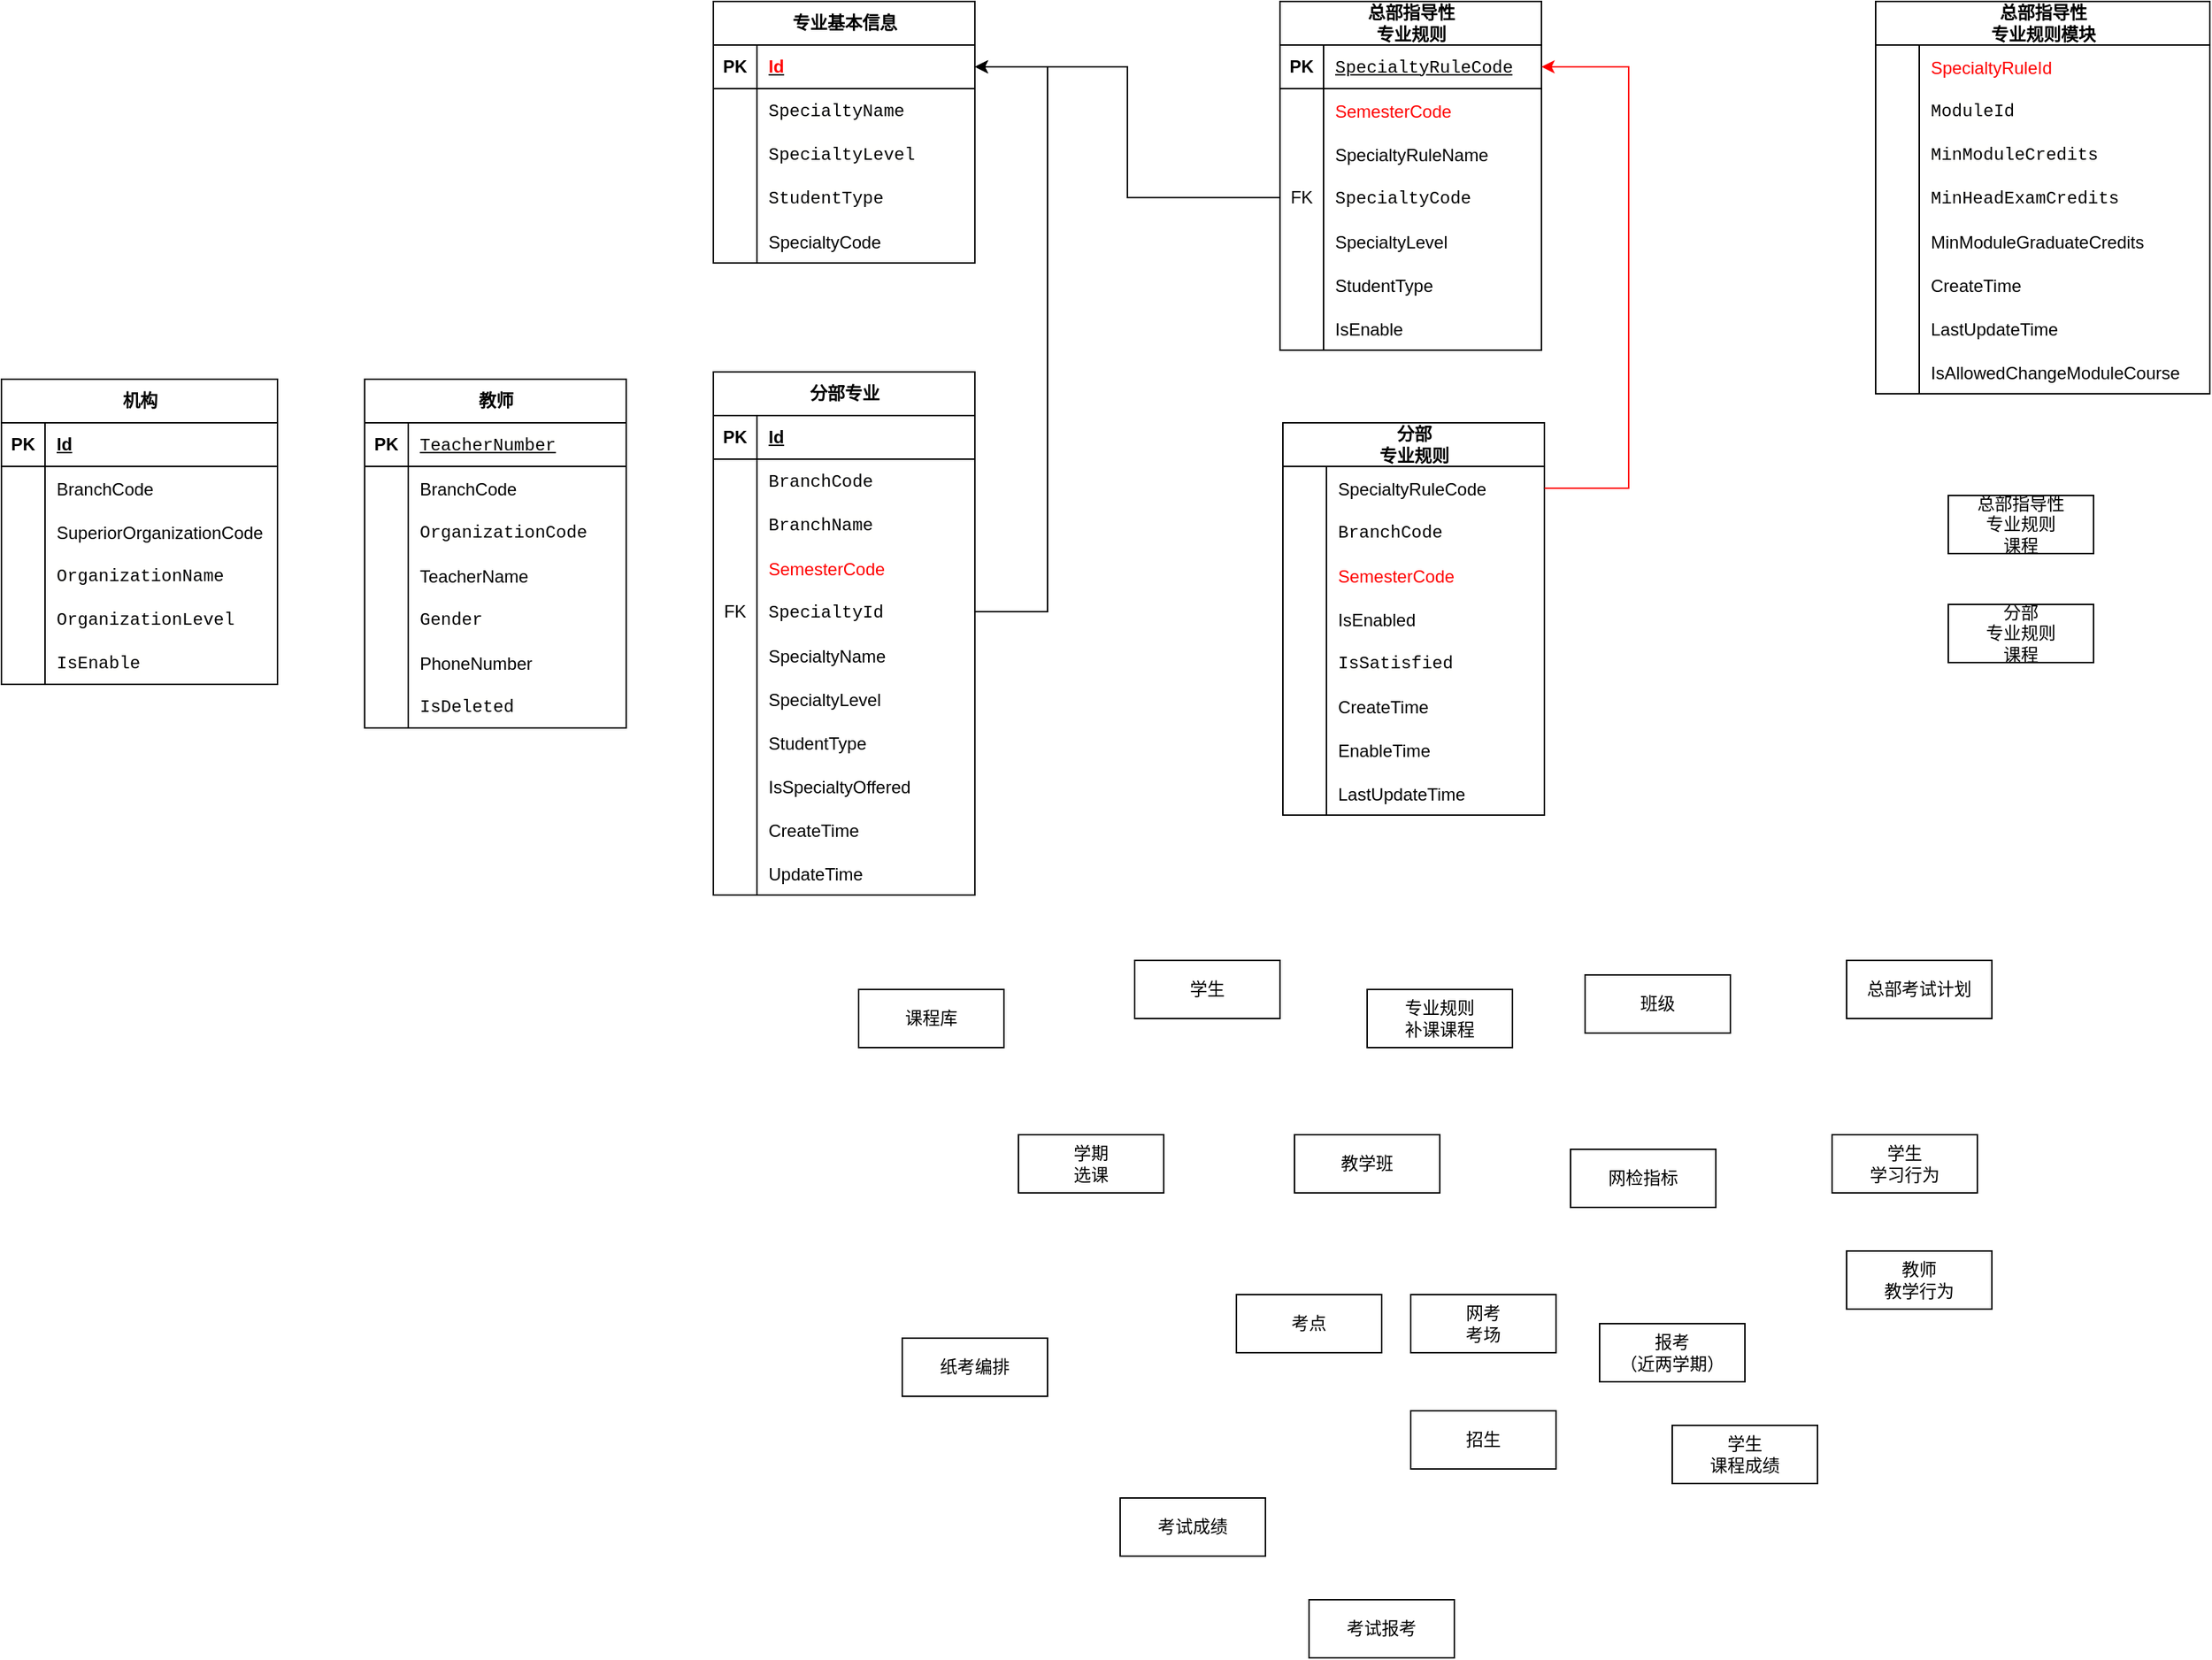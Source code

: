 <mxfile version="24.2.5" type="github">
  <diagram id="R2lEEEUBdFMjLlhIrx00" name="Page-1">
    <mxGraphModel dx="2214" dy="1424" grid="1" gridSize="10" guides="1" tooltips="1" connect="1" arrows="1" fold="1" page="1" pageScale="1" pageWidth="1100" pageHeight="850" math="0" shadow="0" extFonts="Permanent Marker^https://fonts.googleapis.com/css?family=Permanent+Marker">
      <root>
        <mxCell id="0" />
        <mxCell id="1" parent="0" />
        <mxCell id="2BJfDXXjafl-X4O0hSed-5" value="&lt;div&gt;报考&lt;/div&gt;&lt;div&gt;（近两学期）&lt;/div&gt;" style="whiteSpace=wrap;html=1;align=center;" parent="1" vertex="1">
          <mxGeometry x="570" y="690" width="100" height="40" as="geometry" />
        </mxCell>
        <mxCell id="2BJfDXXjafl-X4O0hSed-9" value="&lt;div&gt;总部指导性&lt;/div&gt;&lt;div&gt;专业规则&lt;/div&gt;&lt;div&gt;课程&lt;br&gt;&lt;/div&gt;" style="whiteSpace=wrap;html=1;align=center;" parent="1" vertex="1">
          <mxGeometry x="810" y="120" width="100" height="40" as="geometry" />
        </mxCell>
        <mxCell id="2BJfDXXjafl-X4O0hSed-11" value="&lt;div&gt;分部&lt;/div&gt;&lt;div&gt;专业规则&lt;/div&gt;&lt;div&gt;课程&lt;br&gt;&lt;/div&gt;" style="whiteSpace=wrap;html=1;align=center;" parent="1" vertex="1">
          <mxGeometry x="810" y="195" width="100" height="40" as="geometry" />
        </mxCell>
        <mxCell id="2BJfDXXjafl-X4O0hSed-12" value="&lt;div&gt;专业规则&lt;/div&gt;&lt;div&gt;补课课程&lt;br&gt;&lt;/div&gt;" style="whiteSpace=wrap;html=1;align=center;" parent="1" vertex="1">
          <mxGeometry x="410" y="460" width="100" height="40" as="geometry" />
        </mxCell>
        <mxCell id="2BJfDXXjafl-X4O0hSed-13" value="&lt;div&gt;课程库&lt;/div&gt;" style="whiteSpace=wrap;html=1;align=center;" parent="1" vertex="1">
          <mxGeometry x="60" y="460" width="100" height="40" as="geometry" />
        </mxCell>
        <mxCell id="2BJfDXXjafl-X4O0hSed-14" value="班级" style="whiteSpace=wrap;html=1;align=center;" parent="1" vertex="1">
          <mxGeometry x="560" y="450" width="100" height="40" as="geometry" />
        </mxCell>
        <mxCell id="2BJfDXXjafl-X4O0hSed-28" value="学生" style="whiteSpace=wrap;html=1;align=center;" parent="1" vertex="1">
          <mxGeometry x="250" y="440" width="100" height="40" as="geometry" />
        </mxCell>
        <mxCell id="2BJfDXXjafl-X4O0hSed-29" value="总部考试计划" style="whiteSpace=wrap;html=1;align=center;" parent="1" vertex="1">
          <mxGeometry x="740" y="440" width="100" height="40" as="geometry" />
        </mxCell>
        <mxCell id="2BJfDXXjafl-X4O0hSed-30" value="考试成绩" style="whiteSpace=wrap;html=1;align=center;" parent="1" vertex="1">
          <mxGeometry x="240" y="810" width="100" height="40" as="geometry" />
        </mxCell>
        <mxCell id="2BJfDXXjafl-X4O0hSed-31" value="纸考编排" style="whiteSpace=wrap;html=1;align=center;" parent="1" vertex="1">
          <mxGeometry x="90" y="700" width="100" height="40" as="geometry" />
        </mxCell>
        <mxCell id="2BJfDXXjafl-X4O0hSed-32" value="&lt;div&gt;考试报考&lt;/div&gt;" style="whiteSpace=wrap;html=1;align=center;" parent="1" vertex="1">
          <mxGeometry x="370" y="880" width="100" height="40" as="geometry" />
        </mxCell>
        <mxCell id="2BJfDXXjafl-X4O0hSed-33" value="&lt;div&gt;学期&lt;/div&gt;&lt;div&gt;选课&lt;/div&gt;" style="whiteSpace=wrap;html=1;align=center;" parent="1" vertex="1">
          <mxGeometry x="170" y="560" width="100" height="40" as="geometry" />
        </mxCell>
        <mxCell id="2BJfDXXjafl-X4O0hSed-34" value="教学班" style="whiteSpace=wrap;html=1;align=center;" parent="1" vertex="1">
          <mxGeometry x="360" y="560" width="100" height="40" as="geometry" />
        </mxCell>
        <mxCell id="2BJfDXXjafl-X4O0hSed-35" value="网检指标" style="whiteSpace=wrap;html=1;align=center;" parent="1" vertex="1">
          <mxGeometry x="550" y="570" width="100" height="40" as="geometry" />
        </mxCell>
        <mxCell id="2BJfDXXjafl-X4O0hSed-36" value="&lt;div&gt;学生&lt;/div&gt;&lt;div&gt;学习行为&lt;/div&gt;" style="whiteSpace=wrap;html=1;align=center;" parent="1" vertex="1">
          <mxGeometry x="730" y="560" width="100" height="40" as="geometry" />
        </mxCell>
        <mxCell id="2BJfDXXjafl-X4O0hSed-37" value="&lt;div&gt;教师&lt;/div&gt;&lt;div&gt;教学行为&lt;br&gt;&lt;/div&gt;" style="whiteSpace=wrap;html=1;align=center;" parent="1" vertex="1">
          <mxGeometry x="740" y="640" width="100" height="40" as="geometry" />
        </mxCell>
        <mxCell id="2BJfDXXjafl-X4O0hSed-38" value="考点" style="whiteSpace=wrap;html=1;align=center;" parent="1" vertex="1">
          <mxGeometry x="320" y="670" width="100" height="40" as="geometry" />
        </mxCell>
        <mxCell id="2BJfDXXjafl-X4O0hSed-39" value="&lt;div&gt;网考&lt;/div&gt;&lt;div&gt;考场&lt;br&gt;&lt;/div&gt;" style="whiteSpace=wrap;html=1;align=center;" parent="1" vertex="1">
          <mxGeometry x="440" y="670" width="100" height="40" as="geometry" />
        </mxCell>
        <mxCell id="2BJfDXXjafl-X4O0hSed-40" value="&lt;div&gt;招生&lt;/div&gt;" style="whiteSpace=wrap;html=1;align=center;" parent="1" vertex="1">
          <mxGeometry x="440" y="750" width="100" height="40" as="geometry" />
        </mxCell>
        <mxCell id="2BJfDXXjafl-X4O0hSed-41" value="&lt;div&gt;学生&lt;br&gt;&lt;/div&gt;&lt;div&gt;课程成绩&lt;/div&gt;" style="whiteSpace=wrap;html=1;align=center;" parent="1" vertex="1">
          <mxGeometry x="620" y="760" width="100" height="40" as="geometry" />
        </mxCell>
        <mxCell id="2BJfDXXjafl-X4O0hSed-42" value="&lt;div&gt;机构&lt;/div&gt;" style="shape=table;startSize=30;container=1;collapsible=1;childLayout=tableLayout;fixedRows=1;rowLines=0;fontStyle=1;align=center;resizeLast=1;html=1;" parent="1" vertex="1">
          <mxGeometry x="-530" y="40" width="190" height="210" as="geometry">
            <mxRectangle x="-320" y="20" width="60" height="30" as="alternateBounds" />
          </mxGeometry>
        </mxCell>
        <mxCell id="2BJfDXXjafl-X4O0hSed-43" value="" style="shape=tableRow;horizontal=0;startSize=0;swimlaneHead=0;swimlaneBody=0;fillColor=none;collapsible=0;dropTarget=0;points=[[0,0.5],[1,0.5]];portConstraint=eastwest;top=0;left=0;right=0;bottom=1;" parent="2BJfDXXjafl-X4O0hSed-42" vertex="1">
          <mxGeometry y="30" width="190" height="30" as="geometry" />
        </mxCell>
        <mxCell id="2BJfDXXjafl-X4O0hSed-44" value="PK" style="shape=partialRectangle;connectable=0;fillColor=none;top=0;left=0;bottom=0;right=0;fontStyle=1;overflow=hidden;whiteSpace=wrap;html=1;" parent="2BJfDXXjafl-X4O0hSed-43" vertex="1">
          <mxGeometry width="30" height="30" as="geometry">
            <mxRectangle width="30" height="30" as="alternateBounds" />
          </mxGeometry>
        </mxCell>
        <mxCell id="2BJfDXXjafl-X4O0hSed-45" value="Id" style="shape=partialRectangle;connectable=0;fillColor=none;top=0;left=0;bottom=0;right=0;align=left;spacingLeft=6;fontStyle=5;overflow=hidden;whiteSpace=wrap;html=1;" parent="2BJfDXXjafl-X4O0hSed-43" vertex="1">
          <mxGeometry x="30" width="160" height="30" as="geometry">
            <mxRectangle width="160" height="30" as="alternateBounds" />
          </mxGeometry>
        </mxCell>
        <mxCell id="2BJfDXXjafl-X4O0hSed-65" value="" style="shape=tableRow;horizontal=0;startSize=0;swimlaneHead=0;swimlaneBody=0;fillColor=none;collapsible=0;dropTarget=0;points=[[0,0.5],[1,0.5]];portConstraint=eastwest;top=0;left=0;right=0;bottom=0;" parent="2BJfDXXjafl-X4O0hSed-42" vertex="1">
          <mxGeometry y="60" width="190" height="30" as="geometry" />
        </mxCell>
        <mxCell id="2BJfDXXjafl-X4O0hSed-66" value="" style="shape=partialRectangle;connectable=0;fillColor=none;top=0;left=0;bottom=0;right=0;editable=1;overflow=hidden;" parent="2BJfDXXjafl-X4O0hSed-65" vertex="1">
          <mxGeometry width="30" height="30" as="geometry">
            <mxRectangle width="30" height="30" as="alternateBounds" />
          </mxGeometry>
        </mxCell>
        <mxCell id="2BJfDXXjafl-X4O0hSed-67" value="BranchCode" style="shape=partialRectangle;connectable=0;fillColor=none;top=0;left=0;bottom=0;right=0;align=left;spacingLeft=6;overflow=hidden;" parent="2BJfDXXjafl-X4O0hSed-65" vertex="1">
          <mxGeometry x="30" width="160" height="30" as="geometry">
            <mxRectangle width="160" height="30" as="alternateBounds" />
          </mxGeometry>
        </mxCell>
        <mxCell id="2BJfDXXjafl-X4O0hSed-59" value="" style="shape=tableRow;horizontal=0;startSize=0;swimlaneHead=0;swimlaneBody=0;fillColor=none;collapsible=0;dropTarget=0;points=[[0,0.5],[1,0.5]];portConstraint=eastwest;top=0;left=0;right=0;bottom=0;" parent="2BJfDXXjafl-X4O0hSed-42" vertex="1">
          <mxGeometry y="90" width="190" height="30" as="geometry" />
        </mxCell>
        <mxCell id="2BJfDXXjafl-X4O0hSed-60" value="" style="shape=partialRectangle;connectable=0;fillColor=none;top=0;left=0;bottom=0;right=0;editable=1;overflow=hidden;" parent="2BJfDXXjafl-X4O0hSed-59" vertex="1">
          <mxGeometry width="30" height="30" as="geometry">
            <mxRectangle width="30" height="30" as="alternateBounds" />
          </mxGeometry>
        </mxCell>
        <mxCell id="2BJfDXXjafl-X4O0hSed-61" value="SuperiorOrganizationCode" style="shape=partialRectangle;connectable=0;fillColor=none;top=0;left=0;bottom=0;right=0;align=left;spacingLeft=6;overflow=hidden;" parent="2BJfDXXjafl-X4O0hSed-59" vertex="1">
          <mxGeometry x="30" width="160" height="30" as="geometry">
            <mxRectangle width="160" height="30" as="alternateBounds" />
          </mxGeometry>
        </mxCell>
        <mxCell id="2BJfDXXjafl-X4O0hSed-46" value="" style="shape=tableRow;horizontal=0;startSize=0;swimlaneHead=0;swimlaneBody=0;fillColor=none;collapsible=0;dropTarget=0;points=[[0,0.5],[1,0.5]];portConstraint=eastwest;top=0;left=0;right=0;bottom=0;" parent="2BJfDXXjafl-X4O0hSed-42" vertex="1">
          <mxGeometry y="120" width="190" height="30" as="geometry" />
        </mxCell>
        <mxCell id="2BJfDXXjafl-X4O0hSed-47" value="" style="shape=partialRectangle;connectable=0;fillColor=none;top=0;left=0;bottom=0;right=0;editable=1;overflow=hidden;whiteSpace=wrap;html=1;" parent="2BJfDXXjafl-X4O0hSed-46" vertex="1">
          <mxGeometry width="30" height="30" as="geometry">
            <mxRectangle width="30" height="30" as="alternateBounds" />
          </mxGeometry>
        </mxCell>
        <mxCell id="2BJfDXXjafl-X4O0hSed-48" value="&lt;div style=&quot;background-color: rgb(255, 255, 254); font-family: Consolas, &amp;quot;Courier New&amp;quot;, monospace; font-weight: normal; font-size: 12px; line-height: 16px; white-space: pre;&quot;&gt;&lt;div&gt;&lt;span style=&quot;&quot;&gt;OrganizationName&lt;/span&gt;&lt;/div&gt;&lt;/div&gt;" style="shape=partialRectangle;connectable=0;fillColor=none;top=0;left=0;bottom=0;right=0;align=left;spacingLeft=6;overflow=hidden;whiteSpace=wrap;html=1;fontColor=default;" parent="2BJfDXXjafl-X4O0hSed-46" vertex="1">
          <mxGeometry x="30" width="160" height="30" as="geometry">
            <mxRectangle width="160" height="30" as="alternateBounds" />
          </mxGeometry>
        </mxCell>
        <mxCell id="2BJfDXXjafl-X4O0hSed-49" value="" style="shape=tableRow;horizontal=0;startSize=0;swimlaneHead=0;swimlaneBody=0;fillColor=none;collapsible=0;dropTarget=0;points=[[0,0.5],[1,0.5]];portConstraint=eastwest;top=0;left=0;right=0;bottom=0;" parent="2BJfDXXjafl-X4O0hSed-42" vertex="1">
          <mxGeometry y="150" width="190" height="30" as="geometry" />
        </mxCell>
        <mxCell id="2BJfDXXjafl-X4O0hSed-50" value="" style="shape=partialRectangle;connectable=0;fillColor=none;top=0;left=0;bottom=0;right=0;editable=1;overflow=hidden;whiteSpace=wrap;html=1;" parent="2BJfDXXjafl-X4O0hSed-49" vertex="1">
          <mxGeometry width="30" height="30" as="geometry">
            <mxRectangle width="30" height="30" as="alternateBounds" />
          </mxGeometry>
        </mxCell>
        <mxCell id="2BJfDXXjafl-X4O0hSed-51" value="&lt;div style=&quot;background-color: rgb(255, 255, 254); font-family: Consolas, &amp;quot;Courier New&amp;quot;, monospace; font-weight: normal; font-size: 12px; line-height: 16px; white-space: pre;&quot;&gt;&lt;div&gt;&lt;span style=&quot;&quot;&gt;OrganizationLevel&lt;/span&gt;&lt;/div&gt;&lt;/div&gt;" style="shape=partialRectangle;connectable=0;fillColor=none;top=0;left=0;bottom=0;right=0;align=left;spacingLeft=6;overflow=hidden;whiteSpace=wrap;html=1;fontColor=default;" parent="2BJfDXXjafl-X4O0hSed-49" vertex="1">
          <mxGeometry x="30" width="160" height="30" as="geometry">
            <mxRectangle width="160" height="30" as="alternateBounds" />
          </mxGeometry>
        </mxCell>
        <mxCell id="2BJfDXXjafl-X4O0hSed-52" value="" style="shape=tableRow;horizontal=0;startSize=0;swimlaneHead=0;swimlaneBody=0;fillColor=none;collapsible=0;dropTarget=0;points=[[0,0.5],[1,0.5]];portConstraint=eastwest;top=0;left=0;right=0;bottom=0;" parent="2BJfDXXjafl-X4O0hSed-42" vertex="1">
          <mxGeometry y="180" width="190" height="30" as="geometry" />
        </mxCell>
        <mxCell id="2BJfDXXjafl-X4O0hSed-53" value="" style="shape=partialRectangle;connectable=0;fillColor=none;top=0;left=0;bottom=0;right=0;editable=1;overflow=hidden;whiteSpace=wrap;html=1;" parent="2BJfDXXjafl-X4O0hSed-52" vertex="1">
          <mxGeometry width="30" height="30" as="geometry">
            <mxRectangle width="30" height="30" as="alternateBounds" />
          </mxGeometry>
        </mxCell>
        <mxCell id="2BJfDXXjafl-X4O0hSed-54" value="&lt;div style=&quot;background-color: rgb(255, 255, 254); font-family: Consolas, &amp;quot;Courier New&amp;quot;, monospace; font-weight: normal; font-size: 12px; line-height: 16px; white-space: pre;&quot;&gt;&lt;div&gt;&lt;span style=&quot;&quot;&gt;IsEnable&lt;/span&gt;&lt;/div&gt;&lt;/div&gt;" style="shape=partialRectangle;connectable=0;fillColor=none;top=0;left=0;bottom=0;right=0;align=left;spacingLeft=6;overflow=hidden;whiteSpace=wrap;html=1;fontColor=default;" parent="2BJfDXXjafl-X4O0hSed-52" vertex="1">
          <mxGeometry x="30" width="160" height="30" as="geometry">
            <mxRectangle width="160" height="30" as="alternateBounds" />
          </mxGeometry>
        </mxCell>
        <mxCell id="2BJfDXXjafl-X4O0hSed-77" value="教师" style="shape=table;startSize=30;container=1;collapsible=1;childLayout=tableLayout;fixedRows=1;rowLines=0;fontStyle=1;align=center;resizeLast=1;html=1;fontColor=default;" parent="1" vertex="1">
          <mxGeometry x="-280" y="40" width="180" height="240" as="geometry">
            <mxRectangle x="-40" y="20" width="60" height="30" as="alternateBounds" />
          </mxGeometry>
        </mxCell>
        <mxCell id="2BJfDXXjafl-X4O0hSed-78" value="" style="shape=tableRow;horizontal=0;startSize=0;swimlaneHead=0;swimlaneBody=0;fillColor=none;collapsible=0;dropTarget=0;points=[[0,0.5],[1,0.5]];portConstraint=eastwest;top=0;left=0;right=0;bottom=1;" parent="2BJfDXXjafl-X4O0hSed-77" vertex="1">
          <mxGeometry y="30" width="180" height="30" as="geometry" />
        </mxCell>
        <mxCell id="2BJfDXXjafl-X4O0hSed-79" value="PK" style="shape=partialRectangle;connectable=0;fillColor=none;top=0;left=0;bottom=0;right=0;fontStyle=1;overflow=hidden;whiteSpace=wrap;html=1;" parent="2BJfDXXjafl-X4O0hSed-78" vertex="1">
          <mxGeometry width="30" height="30" as="geometry">
            <mxRectangle width="30" height="30" as="alternateBounds" />
          </mxGeometry>
        </mxCell>
        <mxCell id="2BJfDXXjafl-X4O0hSed-80" value="&lt;div style=&quot;background-color: rgb(255, 255, 254); font-family: Consolas, &amp;quot;Courier New&amp;quot;, monospace; font-weight: normal; font-size: 12px; line-height: 16px; white-space: pre;&quot;&gt;&lt;div&gt;&lt;span style=&quot;&quot;&gt;TeacherNumber&lt;/span&gt;&lt;/div&gt;&lt;/div&gt;" style="shape=partialRectangle;connectable=0;fillColor=none;top=0;left=0;bottom=0;right=0;align=left;spacingLeft=6;fontStyle=5;overflow=hidden;whiteSpace=wrap;html=1;fontColor=default;" parent="2BJfDXXjafl-X4O0hSed-78" vertex="1">
          <mxGeometry x="30" width="150" height="30" as="geometry">
            <mxRectangle width="150" height="30" as="alternateBounds" />
          </mxGeometry>
        </mxCell>
        <mxCell id="2BJfDXXjafl-X4O0hSed-96" value="" style="shape=tableRow;horizontal=0;startSize=0;swimlaneHead=0;swimlaneBody=0;fillColor=none;collapsible=0;dropTarget=0;points=[[0,0.5],[1,0.5]];portConstraint=eastwest;top=0;left=0;right=0;bottom=0;" parent="2BJfDXXjafl-X4O0hSed-77" vertex="1">
          <mxGeometry y="60" width="180" height="30" as="geometry" />
        </mxCell>
        <mxCell id="2BJfDXXjafl-X4O0hSed-97" value="" style="shape=partialRectangle;connectable=0;fillColor=none;top=0;left=0;bottom=0;right=0;editable=1;overflow=hidden;" parent="2BJfDXXjafl-X4O0hSed-96" vertex="1">
          <mxGeometry width="30" height="30" as="geometry">
            <mxRectangle width="30" height="30" as="alternateBounds" />
          </mxGeometry>
        </mxCell>
        <mxCell id="2BJfDXXjafl-X4O0hSed-98" value="BranchCode" style="shape=partialRectangle;connectable=0;fillColor=none;top=0;left=0;bottom=0;right=0;align=left;spacingLeft=6;overflow=hidden;" parent="2BJfDXXjafl-X4O0hSed-96" vertex="1">
          <mxGeometry x="30" width="150" height="30" as="geometry">
            <mxRectangle width="150" height="30" as="alternateBounds" />
          </mxGeometry>
        </mxCell>
        <mxCell id="2BJfDXXjafl-X4O0hSed-87" value="" style="shape=tableRow;horizontal=0;startSize=0;swimlaneHead=0;swimlaneBody=0;fillColor=none;collapsible=0;dropTarget=0;points=[[0,0.5],[1,0.5]];portConstraint=eastwest;top=0;left=0;right=0;bottom=0;" parent="2BJfDXXjafl-X4O0hSed-77" vertex="1">
          <mxGeometry y="90" width="180" height="30" as="geometry" />
        </mxCell>
        <mxCell id="2BJfDXXjafl-X4O0hSed-88" value="" style="shape=partialRectangle;connectable=0;fillColor=none;top=0;left=0;bottom=0;right=0;editable=1;overflow=hidden;whiteSpace=wrap;html=1;" parent="2BJfDXXjafl-X4O0hSed-87" vertex="1">
          <mxGeometry width="30" height="30" as="geometry">
            <mxRectangle width="30" height="30" as="alternateBounds" />
          </mxGeometry>
        </mxCell>
        <mxCell id="2BJfDXXjafl-X4O0hSed-89" value="&lt;div style=&quot;background-color: rgb(255, 255, 254); font-family: Consolas, &amp;quot;Courier New&amp;quot;, monospace; font-weight: normal; font-size: 12px; line-height: 16px; white-space: pre;&quot;&gt;&lt;div&gt;&lt;span style=&quot;&quot;&gt;OrganizationCode&lt;/span&gt;&lt;/div&gt;&lt;/div&gt;" style="shape=partialRectangle;connectable=0;fillColor=none;top=0;left=0;bottom=0;right=0;align=left;spacingLeft=6;overflow=hidden;whiteSpace=wrap;html=1;fontColor=default;" parent="2BJfDXXjafl-X4O0hSed-87" vertex="1">
          <mxGeometry x="30" width="150" height="30" as="geometry">
            <mxRectangle width="150" height="30" as="alternateBounds" />
          </mxGeometry>
        </mxCell>
        <mxCell id="2BJfDXXjafl-X4O0hSed-93" value="" style="shape=tableRow;horizontal=0;startSize=0;swimlaneHead=0;swimlaneBody=0;fillColor=none;collapsible=0;dropTarget=0;points=[[0,0.5],[1,0.5]];portConstraint=eastwest;top=0;left=0;right=0;bottom=0;" parent="2BJfDXXjafl-X4O0hSed-77" vertex="1">
          <mxGeometry y="120" width="180" height="30" as="geometry" />
        </mxCell>
        <mxCell id="2BJfDXXjafl-X4O0hSed-94" value="" style="shape=partialRectangle;connectable=0;fillColor=none;top=0;left=0;bottom=0;right=0;editable=1;overflow=hidden;" parent="2BJfDXXjafl-X4O0hSed-93" vertex="1">
          <mxGeometry width="30" height="30" as="geometry">
            <mxRectangle width="30" height="30" as="alternateBounds" />
          </mxGeometry>
        </mxCell>
        <mxCell id="2BJfDXXjafl-X4O0hSed-95" value="TeacherName" style="shape=partialRectangle;connectable=0;fillColor=none;top=0;left=0;bottom=0;right=0;align=left;spacingLeft=6;overflow=hidden;" parent="2BJfDXXjafl-X4O0hSed-93" vertex="1">
          <mxGeometry x="30" width="150" height="30" as="geometry">
            <mxRectangle width="150" height="30" as="alternateBounds" />
          </mxGeometry>
        </mxCell>
        <mxCell id="2BJfDXXjafl-X4O0hSed-84" value="" style="shape=tableRow;horizontal=0;startSize=0;swimlaneHead=0;swimlaneBody=0;fillColor=none;collapsible=0;dropTarget=0;points=[[0,0.5],[1,0.5]];portConstraint=eastwest;top=0;left=0;right=0;bottom=0;" parent="2BJfDXXjafl-X4O0hSed-77" vertex="1">
          <mxGeometry y="150" width="180" height="30" as="geometry" />
        </mxCell>
        <mxCell id="2BJfDXXjafl-X4O0hSed-85" value="" style="shape=partialRectangle;connectable=0;fillColor=none;top=0;left=0;bottom=0;right=0;editable=1;overflow=hidden;whiteSpace=wrap;html=1;" parent="2BJfDXXjafl-X4O0hSed-84" vertex="1">
          <mxGeometry width="30" height="30" as="geometry">
            <mxRectangle width="30" height="30" as="alternateBounds" />
          </mxGeometry>
        </mxCell>
        <mxCell id="2BJfDXXjafl-X4O0hSed-86" value="&lt;div style=&quot;background-color: rgb(255, 255, 254); font-family: Consolas, &amp;quot;Courier New&amp;quot;, monospace; font-weight: normal; font-size: 12px; line-height: 16px; white-space: pre;&quot;&gt;&lt;div&gt;&lt;span style=&quot;&quot;&gt;Gender&lt;/span&gt;&lt;/div&gt;&lt;/div&gt;" style="shape=partialRectangle;connectable=0;fillColor=none;top=0;left=0;bottom=0;right=0;align=left;spacingLeft=6;overflow=hidden;whiteSpace=wrap;html=1;fontColor=default;" parent="2BJfDXXjafl-X4O0hSed-84" vertex="1">
          <mxGeometry x="30" width="150" height="30" as="geometry">
            <mxRectangle width="150" height="30" as="alternateBounds" />
          </mxGeometry>
        </mxCell>
        <mxCell id="2BJfDXXjafl-X4O0hSed-90" value="" style="shape=tableRow;horizontal=0;startSize=0;swimlaneHead=0;swimlaneBody=0;fillColor=none;collapsible=0;dropTarget=0;points=[[0,0.5],[1,0.5]];portConstraint=eastwest;top=0;left=0;right=0;bottom=0;" parent="2BJfDXXjafl-X4O0hSed-77" vertex="1">
          <mxGeometry y="180" width="180" height="30" as="geometry" />
        </mxCell>
        <mxCell id="2BJfDXXjafl-X4O0hSed-91" value="" style="shape=partialRectangle;connectable=0;fillColor=none;top=0;left=0;bottom=0;right=0;editable=1;overflow=hidden;" parent="2BJfDXXjafl-X4O0hSed-90" vertex="1">
          <mxGeometry width="30" height="30" as="geometry">
            <mxRectangle width="30" height="30" as="alternateBounds" />
          </mxGeometry>
        </mxCell>
        <mxCell id="2BJfDXXjafl-X4O0hSed-92" value="PhoneNumber" style="shape=partialRectangle;connectable=0;fillColor=none;top=0;left=0;bottom=0;right=0;align=left;spacingLeft=6;overflow=hidden;" parent="2BJfDXXjafl-X4O0hSed-90" vertex="1">
          <mxGeometry x="30" width="150" height="30" as="geometry">
            <mxRectangle width="150" height="30" as="alternateBounds" />
          </mxGeometry>
        </mxCell>
        <mxCell id="2BJfDXXjafl-X4O0hSed-81" value="" style="shape=tableRow;horizontal=0;startSize=0;swimlaneHead=0;swimlaneBody=0;fillColor=none;collapsible=0;dropTarget=0;points=[[0,0.5],[1,0.5]];portConstraint=eastwest;top=0;left=0;right=0;bottom=0;" parent="2BJfDXXjafl-X4O0hSed-77" vertex="1">
          <mxGeometry y="210" width="180" height="30" as="geometry" />
        </mxCell>
        <mxCell id="2BJfDXXjafl-X4O0hSed-82" value="" style="shape=partialRectangle;connectable=0;fillColor=none;top=0;left=0;bottom=0;right=0;editable=1;overflow=hidden;whiteSpace=wrap;html=1;" parent="2BJfDXXjafl-X4O0hSed-81" vertex="1">
          <mxGeometry width="30" height="30" as="geometry">
            <mxRectangle width="30" height="30" as="alternateBounds" />
          </mxGeometry>
        </mxCell>
        <mxCell id="2BJfDXXjafl-X4O0hSed-83" value="&lt;div style=&quot;background-color: rgb(255, 255, 254); font-family: Consolas, &amp;quot;Courier New&amp;quot;, monospace; font-weight: normal; font-size: 12px; line-height: 16px; white-space: pre;&quot;&gt;&lt;div&gt;&lt;span style=&quot;&quot;&gt;IsDeleted&lt;/span&gt;&lt;/div&gt;&lt;/div&gt;" style="shape=partialRectangle;connectable=0;fillColor=none;top=0;left=0;bottom=0;right=0;align=left;spacingLeft=6;overflow=hidden;whiteSpace=wrap;html=1;fontColor=default;" parent="2BJfDXXjafl-X4O0hSed-81" vertex="1">
          <mxGeometry x="30" width="150" height="30" as="geometry">
            <mxRectangle width="150" height="30" as="alternateBounds" />
          </mxGeometry>
        </mxCell>
        <mxCell id="2BJfDXXjafl-X4O0hSed-110" value="分部专业" style="shape=table;startSize=30;container=1;collapsible=1;childLayout=tableLayout;fixedRows=1;rowLines=0;fontStyle=1;align=center;resizeLast=1;html=1;fontColor=default;" parent="1" vertex="1">
          <mxGeometry x="-40" y="35" width="180" height="360" as="geometry" />
        </mxCell>
        <mxCell id="2BJfDXXjafl-X4O0hSed-111" value="" style="shape=tableRow;horizontal=0;startSize=0;swimlaneHead=0;swimlaneBody=0;fillColor=none;collapsible=0;dropTarget=0;points=[[0,0.5],[1,0.5]];portConstraint=eastwest;top=0;left=0;right=0;bottom=1;" parent="2BJfDXXjafl-X4O0hSed-110" vertex="1">
          <mxGeometry y="30" width="180" height="30" as="geometry" />
        </mxCell>
        <mxCell id="2BJfDXXjafl-X4O0hSed-112" value="PK" style="shape=partialRectangle;connectable=0;fillColor=none;top=0;left=0;bottom=0;right=0;fontStyle=1;overflow=hidden;whiteSpace=wrap;html=1;" parent="2BJfDXXjafl-X4O0hSed-111" vertex="1">
          <mxGeometry width="30" height="30" as="geometry">
            <mxRectangle width="30" height="30" as="alternateBounds" />
          </mxGeometry>
        </mxCell>
        <mxCell id="2BJfDXXjafl-X4O0hSed-113" value="Id" style="shape=partialRectangle;connectable=0;fillColor=none;top=0;left=0;bottom=0;right=0;align=left;spacingLeft=6;fontStyle=5;overflow=hidden;whiteSpace=wrap;html=1;" parent="2BJfDXXjafl-X4O0hSed-111" vertex="1">
          <mxGeometry x="30" width="150" height="30" as="geometry">
            <mxRectangle width="150" height="30" as="alternateBounds" />
          </mxGeometry>
        </mxCell>
        <mxCell id="2BJfDXXjafl-X4O0hSed-114" value="" style="shape=tableRow;horizontal=0;startSize=0;swimlaneHead=0;swimlaneBody=0;fillColor=none;collapsible=0;dropTarget=0;points=[[0,0.5],[1,0.5]];portConstraint=eastwest;top=0;left=0;right=0;bottom=0;" parent="2BJfDXXjafl-X4O0hSed-110" vertex="1">
          <mxGeometry y="60" width="180" height="30" as="geometry" />
        </mxCell>
        <mxCell id="2BJfDXXjafl-X4O0hSed-115" value="" style="shape=partialRectangle;connectable=0;fillColor=none;top=0;left=0;bottom=0;right=0;editable=1;overflow=hidden;whiteSpace=wrap;html=1;" parent="2BJfDXXjafl-X4O0hSed-114" vertex="1">
          <mxGeometry width="30" height="30" as="geometry">
            <mxRectangle width="30" height="30" as="alternateBounds" />
          </mxGeometry>
        </mxCell>
        <mxCell id="2BJfDXXjafl-X4O0hSed-116" value="&lt;div style=&quot;background-color: rgb(255, 255, 254); font-family: Consolas, &amp;quot;Courier New&amp;quot;, monospace; font-weight: normal; font-size: 12px; line-height: 16px; white-space: pre;&quot;&gt;&lt;div&gt;&lt;span style=&quot;&quot;&gt;BranchCode&lt;/span&gt;&lt;/div&gt;&lt;/div&gt;" style="shape=partialRectangle;connectable=0;fillColor=none;top=0;left=0;bottom=0;right=0;align=left;spacingLeft=6;overflow=hidden;whiteSpace=wrap;html=1;fontColor=default;" parent="2BJfDXXjafl-X4O0hSed-114" vertex="1">
          <mxGeometry x="30" width="150" height="30" as="geometry">
            <mxRectangle width="150" height="30" as="alternateBounds" />
          </mxGeometry>
        </mxCell>
        <mxCell id="2BJfDXXjafl-X4O0hSed-117" value="" style="shape=tableRow;horizontal=0;startSize=0;swimlaneHead=0;swimlaneBody=0;fillColor=none;collapsible=0;dropTarget=0;points=[[0,0.5],[1,0.5]];portConstraint=eastwest;top=0;left=0;right=0;bottom=0;" parent="2BJfDXXjafl-X4O0hSed-110" vertex="1">
          <mxGeometry y="90" width="180" height="30" as="geometry" />
        </mxCell>
        <mxCell id="2BJfDXXjafl-X4O0hSed-118" value="" style="shape=partialRectangle;connectable=0;fillColor=none;top=0;left=0;bottom=0;right=0;editable=1;overflow=hidden;whiteSpace=wrap;html=1;" parent="2BJfDXXjafl-X4O0hSed-117" vertex="1">
          <mxGeometry width="30" height="30" as="geometry">
            <mxRectangle width="30" height="30" as="alternateBounds" />
          </mxGeometry>
        </mxCell>
        <mxCell id="2BJfDXXjafl-X4O0hSed-119" value="&lt;div style=&quot;background-color: rgb(255, 255, 254); font-family: Consolas, &amp;quot;Courier New&amp;quot;, monospace; font-weight: normal; font-size: 12px; line-height: 16px; white-space: pre;&quot;&gt;&lt;div&gt;&lt;span style=&quot;&quot;&gt;BranchName&lt;/span&gt;&lt;/div&gt;&lt;/div&gt;" style="shape=partialRectangle;connectable=0;fillColor=none;top=0;left=0;bottom=0;right=0;align=left;spacingLeft=6;overflow=hidden;whiteSpace=wrap;html=1;fontColor=default;" parent="2BJfDXXjafl-X4O0hSed-117" vertex="1">
          <mxGeometry x="30" width="150" height="30" as="geometry">
            <mxRectangle width="150" height="30" as="alternateBounds" />
          </mxGeometry>
        </mxCell>
        <mxCell id="2BJfDXXjafl-X4O0hSed-126" value="" style="shape=tableRow;horizontal=0;startSize=0;swimlaneHead=0;swimlaneBody=0;fillColor=none;collapsible=0;dropTarget=0;points=[[0,0.5],[1,0.5]];portConstraint=eastwest;top=0;left=0;right=0;bottom=0;" parent="2BJfDXXjafl-X4O0hSed-110" vertex="1">
          <mxGeometry y="120" width="180" height="30" as="geometry" />
        </mxCell>
        <mxCell id="2BJfDXXjafl-X4O0hSed-127" value="" style="shape=partialRectangle;connectable=0;fillColor=none;top=0;left=0;bottom=0;right=0;editable=1;overflow=hidden;" parent="2BJfDXXjafl-X4O0hSed-126" vertex="1">
          <mxGeometry width="30" height="30" as="geometry">
            <mxRectangle width="30" height="30" as="alternateBounds" />
          </mxGeometry>
        </mxCell>
        <mxCell id="2BJfDXXjafl-X4O0hSed-128" value="SemesterCode" style="shape=partialRectangle;connectable=0;fillColor=none;top=0;left=0;bottom=0;right=0;align=left;spacingLeft=6;overflow=hidden;fontColor=#FF0000;" parent="2BJfDXXjafl-X4O0hSed-126" vertex="1">
          <mxGeometry x="30" width="150" height="30" as="geometry">
            <mxRectangle width="150" height="30" as="alternateBounds" />
          </mxGeometry>
        </mxCell>
        <mxCell id="2BJfDXXjafl-X4O0hSed-160" value="" style="shape=tableRow;horizontal=0;startSize=0;swimlaneHead=0;swimlaneBody=0;fillColor=none;collapsible=0;dropTarget=0;points=[[0,0.5],[1,0.5]];portConstraint=eastwest;top=0;left=0;right=0;bottom=0;" parent="2BJfDXXjafl-X4O0hSed-110" vertex="1">
          <mxGeometry y="150" width="180" height="30" as="geometry" />
        </mxCell>
        <mxCell id="2BJfDXXjafl-X4O0hSed-161" value="FK" style="shape=partialRectangle;connectable=0;fillColor=none;top=0;left=0;bottom=0;right=0;fontStyle=0;overflow=hidden;whiteSpace=wrap;html=1;" parent="2BJfDXXjafl-X4O0hSed-160" vertex="1">
          <mxGeometry width="30" height="30" as="geometry">
            <mxRectangle width="30" height="30" as="alternateBounds" />
          </mxGeometry>
        </mxCell>
        <mxCell id="2BJfDXXjafl-X4O0hSed-162" value="&lt;div style=&quot;background-color: rgb(255, 255, 254); font-family: Consolas, &amp;quot;Courier New&amp;quot;, monospace; font-weight: normal; font-size: 12px; line-height: 16px; white-space: pre;&quot;&gt;&lt;div&gt;&lt;span style=&quot;&quot;&gt;SpecialtyId&lt;/span&gt;&lt;/div&gt;&lt;/div&gt;" style="shape=partialRectangle;connectable=0;fillColor=none;top=0;left=0;bottom=0;right=0;align=left;spacingLeft=6;fontStyle=0;overflow=hidden;whiteSpace=wrap;html=1;" parent="2BJfDXXjafl-X4O0hSed-160" vertex="1">
          <mxGeometry x="30" width="150" height="30" as="geometry">
            <mxRectangle width="150" height="30" as="alternateBounds" />
          </mxGeometry>
        </mxCell>
        <mxCell id="2BJfDXXjafl-X4O0hSed-123" value="" style="shape=tableRow;horizontal=0;startSize=0;swimlaneHead=0;swimlaneBody=0;fillColor=none;collapsible=0;dropTarget=0;points=[[0,0.5],[1,0.5]];portConstraint=eastwest;top=0;left=0;right=0;bottom=0;" parent="2BJfDXXjafl-X4O0hSed-110" vertex="1">
          <mxGeometry y="180" width="180" height="30" as="geometry" />
        </mxCell>
        <mxCell id="2BJfDXXjafl-X4O0hSed-124" value="" style="shape=partialRectangle;connectable=0;fillColor=none;top=0;left=0;bottom=0;right=0;editable=1;overflow=hidden;" parent="2BJfDXXjafl-X4O0hSed-123" vertex="1">
          <mxGeometry width="30" height="30" as="geometry">
            <mxRectangle width="30" height="30" as="alternateBounds" />
          </mxGeometry>
        </mxCell>
        <mxCell id="2BJfDXXjafl-X4O0hSed-125" value="SpecialtyName" style="shape=partialRectangle;connectable=0;fillColor=none;top=0;left=0;bottom=0;right=0;align=left;spacingLeft=6;overflow=hidden;" parent="2BJfDXXjafl-X4O0hSed-123" vertex="1">
          <mxGeometry x="30" width="150" height="30" as="geometry">
            <mxRectangle width="150" height="30" as="alternateBounds" />
          </mxGeometry>
        </mxCell>
        <mxCell id="2BJfDXXjafl-X4O0hSed-129" value="" style="shape=tableRow;horizontal=0;startSize=0;swimlaneHead=0;swimlaneBody=0;fillColor=none;collapsible=0;dropTarget=0;points=[[0,0.5],[1,0.5]];portConstraint=eastwest;top=0;left=0;right=0;bottom=0;" parent="2BJfDXXjafl-X4O0hSed-110" vertex="1">
          <mxGeometry y="210" width="180" height="30" as="geometry" />
        </mxCell>
        <mxCell id="2BJfDXXjafl-X4O0hSed-130" value="" style="shape=partialRectangle;connectable=0;fillColor=none;top=0;left=0;bottom=0;right=0;editable=1;overflow=hidden;" parent="2BJfDXXjafl-X4O0hSed-129" vertex="1">
          <mxGeometry width="30" height="30" as="geometry">
            <mxRectangle width="30" height="30" as="alternateBounds" />
          </mxGeometry>
        </mxCell>
        <mxCell id="2BJfDXXjafl-X4O0hSed-131" value="SpecialtyLevel" style="shape=partialRectangle;connectable=0;fillColor=none;top=0;left=0;bottom=0;right=0;align=left;spacingLeft=6;overflow=hidden;" parent="2BJfDXXjafl-X4O0hSed-129" vertex="1">
          <mxGeometry x="30" width="150" height="30" as="geometry">
            <mxRectangle width="150" height="30" as="alternateBounds" />
          </mxGeometry>
        </mxCell>
        <mxCell id="2BJfDXXjafl-X4O0hSed-132" value="" style="shape=tableRow;horizontal=0;startSize=0;swimlaneHead=0;swimlaneBody=0;fillColor=none;collapsible=0;dropTarget=0;points=[[0,0.5],[1,0.5]];portConstraint=eastwest;top=0;left=0;right=0;bottom=0;" parent="2BJfDXXjafl-X4O0hSed-110" vertex="1">
          <mxGeometry y="240" width="180" height="30" as="geometry" />
        </mxCell>
        <mxCell id="2BJfDXXjafl-X4O0hSed-133" value="" style="shape=partialRectangle;connectable=0;fillColor=none;top=0;left=0;bottom=0;right=0;editable=1;overflow=hidden;" parent="2BJfDXXjafl-X4O0hSed-132" vertex="1">
          <mxGeometry width="30" height="30" as="geometry">
            <mxRectangle width="30" height="30" as="alternateBounds" />
          </mxGeometry>
        </mxCell>
        <mxCell id="2BJfDXXjafl-X4O0hSed-134" value="StudentType" style="shape=partialRectangle;connectable=0;fillColor=none;top=0;left=0;bottom=0;right=0;align=left;spacingLeft=6;overflow=hidden;" parent="2BJfDXXjafl-X4O0hSed-132" vertex="1">
          <mxGeometry x="30" width="150" height="30" as="geometry">
            <mxRectangle width="150" height="30" as="alternateBounds" />
          </mxGeometry>
        </mxCell>
        <mxCell id="2BJfDXXjafl-X4O0hSed-135" value="" style="shape=tableRow;horizontal=0;startSize=0;swimlaneHead=0;swimlaneBody=0;fillColor=none;collapsible=0;dropTarget=0;points=[[0,0.5],[1,0.5]];portConstraint=eastwest;top=0;left=0;right=0;bottom=0;" parent="2BJfDXXjafl-X4O0hSed-110" vertex="1">
          <mxGeometry y="270" width="180" height="30" as="geometry" />
        </mxCell>
        <mxCell id="2BJfDXXjafl-X4O0hSed-136" value="" style="shape=partialRectangle;connectable=0;fillColor=none;top=0;left=0;bottom=0;right=0;editable=1;overflow=hidden;" parent="2BJfDXXjafl-X4O0hSed-135" vertex="1">
          <mxGeometry width="30" height="30" as="geometry">
            <mxRectangle width="30" height="30" as="alternateBounds" />
          </mxGeometry>
        </mxCell>
        <mxCell id="2BJfDXXjafl-X4O0hSed-137" value="IsSpecialtyOffered" style="shape=partialRectangle;connectable=0;fillColor=none;top=0;left=0;bottom=0;right=0;align=left;spacingLeft=6;overflow=hidden;" parent="2BJfDXXjafl-X4O0hSed-135" vertex="1">
          <mxGeometry x="30" width="150" height="30" as="geometry">
            <mxRectangle width="150" height="30" as="alternateBounds" />
          </mxGeometry>
        </mxCell>
        <mxCell id="2BJfDXXjafl-X4O0hSed-138" value="" style="shape=tableRow;horizontal=0;startSize=0;swimlaneHead=0;swimlaneBody=0;fillColor=none;collapsible=0;dropTarget=0;points=[[0,0.5],[1,0.5]];portConstraint=eastwest;top=0;left=0;right=0;bottom=0;" parent="2BJfDXXjafl-X4O0hSed-110" vertex="1">
          <mxGeometry y="300" width="180" height="30" as="geometry" />
        </mxCell>
        <mxCell id="2BJfDXXjafl-X4O0hSed-139" value="" style="shape=partialRectangle;connectable=0;fillColor=none;top=0;left=0;bottom=0;right=0;editable=1;overflow=hidden;" parent="2BJfDXXjafl-X4O0hSed-138" vertex="1">
          <mxGeometry width="30" height="30" as="geometry">
            <mxRectangle width="30" height="30" as="alternateBounds" />
          </mxGeometry>
        </mxCell>
        <mxCell id="2BJfDXXjafl-X4O0hSed-140" value="CreateTime" style="shape=partialRectangle;connectable=0;fillColor=none;top=0;left=0;bottom=0;right=0;align=left;spacingLeft=6;overflow=hidden;" parent="2BJfDXXjafl-X4O0hSed-138" vertex="1">
          <mxGeometry x="30" width="150" height="30" as="geometry">
            <mxRectangle width="150" height="30" as="alternateBounds" />
          </mxGeometry>
        </mxCell>
        <mxCell id="2BJfDXXjafl-X4O0hSed-141" value="" style="shape=tableRow;horizontal=0;startSize=0;swimlaneHead=0;swimlaneBody=0;fillColor=none;collapsible=0;dropTarget=0;points=[[0,0.5],[1,0.5]];portConstraint=eastwest;top=0;left=0;right=0;bottom=0;" parent="2BJfDXXjafl-X4O0hSed-110" vertex="1">
          <mxGeometry y="330" width="180" height="30" as="geometry" />
        </mxCell>
        <mxCell id="2BJfDXXjafl-X4O0hSed-142" value="" style="shape=partialRectangle;connectable=0;fillColor=none;top=0;left=0;bottom=0;right=0;editable=1;overflow=hidden;" parent="2BJfDXXjafl-X4O0hSed-141" vertex="1">
          <mxGeometry width="30" height="30" as="geometry">
            <mxRectangle width="30" height="30" as="alternateBounds" />
          </mxGeometry>
        </mxCell>
        <mxCell id="2BJfDXXjafl-X4O0hSed-143" value="UpdateTime" style="shape=partialRectangle;connectable=0;fillColor=none;top=0;left=0;bottom=0;right=0;align=left;spacingLeft=6;overflow=hidden;" parent="2BJfDXXjafl-X4O0hSed-141" vertex="1">
          <mxGeometry x="30" width="150" height="30" as="geometry">
            <mxRectangle width="150" height="30" as="alternateBounds" />
          </mxGeometry>
        </mxCell>
        <mxCell id="2BJfDXXjafl-X4O0hSed-144" value="专业基本信息" style="shape=table;startSize=30;container=1;collapsible=1;childLayout=tableLayout;fixedRows=1;rowLines=0;fontStyle=1;align=center;resizeLast=1;html=1;" parent="1" vertex="1">
          <mxGeometry x="-40" y="-220" width="180" height="180" as="geometry" />
        </mxCell>
        <mxCell id="2BJfDXXjafl-X4O0hSed-145" value="" style="shape=tableRow;horizontal=0;startSize=0;swimlaneHead=0;swimlaneBody=0;fillColor=none;collapsible=0;dropTarget=0;points=[[0,0.5],[1,0.5]];portConstraint=eastwest;top=0;left=0;right=0;bottom=1;" parent="2BJfDXXjafl-X4O0hSed-144" vertex="1">
          <mxGeometry y="30" width="180" height="30" as="geometry" />
        </mxCell>
        <mxCell id="2BJfDXXjafl-X4O0hSed-146" value="PK" style="shape=partialRectangle;connectable=0;fillColor=none;top=0;left=0;bottom=0;right=0;fontStyle=1;overflow=hidden;whiteSpace=wrap;html=1;" parent="2BJfDXXjafl-X4O0hSed-145" vertex="1">
          <mxGeometry width="30" height="30" as="geometry">
            <mxRectangle width="30" height="30" as="alternateBounds" />
          </mxGeometry>
        </mxCell>
        <mxCell id="2BJfDXXjafl-X4O0hSed-147" value="&lt;font color=&quot;#ff0000&quot;&gt;Id&lt;/font&gt;" style="shape=partialRectangle;connectable=0;fillColor=none;top=0;left=0;bottom=0;right=0;align=left;spacingLeft=6;fontStyle=5;overflow=hidden;whiteSpace=wrap;html=1;" parent="2BJfDXXjafl-X4O0hSed-145" vertex="1">
          <mxGeometry x="30" width="150" height="30" as="geometry">
            <mxRectangle width="150" height="30" as="alternateBounds" />
          </mxGeometry>
        </mxCell>
        <mxCell id="2BJfDXXjafl-X4O0hSed-148" value="" style="shape=tableRow;horizontal=0;startSize=0;swimlaneHead=0;swimlaneBody=0;fillColor=none;collapsible=0;dropTarget=0;points=[[0,0.5],[1,0.5]];portConstraint=eastwest;top=0;left=0;right=0;bottom=0;" parent="2BJfDXXjafl-X4O0hSed-144" vertex="1">
          <mxGeometry y="60" width="180" height="30" as="geometry" />
        </mxCell>
        <mxCell id="2BJfDXXjafl-X4O0hSed-149" value="" style="shape=partialRectangle;connectable=0;fillColor=none;top=0;left=0;bottom=0;right=0;editable=1;overflow=hidden;whiteSpace=wrap;html=1;" parent="2BJfDXXjafl-X4O0hSed-148" vertex="1">
          <mxGeometry width="30" height="30" as="geometry">
            <mxRectangle width="30" height="30" as="alternateBounds" />
          </mxGeometry>
        </mxCell>
        <mxCell id="2BJfDXXjafl-X4O0hSed-150" value="&lt;div style=&quot;background-color: rgb(255, 255, 254); font-family: Consolas, &amp;quot;Courier New&amp;quot;, monospace; font-weight: normal; font-size: 12px; line-height: 16px; white-space: pre;&quot;&gt;&lt;div&gt;&lt;span style=&quot;&quot;&gt;SpecialtyName&lt;/span&gt;&lt;/div&gt;&lt;/div&gt;" style="shape=partialRectangle;connectable=0;fillColor=none;top=0;left=0;bottom=0;right=0;align=left;spacingLeft=6;overflow=hidden;whiteSpace=wrap;html=1;fontColor=default;" parent="2BJfDXXjafl-X4O0hSed-148" vertex="1">
          <mxGeometry x="30" width="150" height="30" as="geometry">
            <mxRectangle width="150" height="30" as="alternateBounds" />
          </mxGeometry>
        </mxCell>
        <mxCell id="2BJfDXXjafl-X4O0hSed-151" value="" style="shape=tableRow;horizontal=0;startSize=0;swimlaneHead=0;swimlaneBody=0;fillColor=none;collapsible=0;dropTarget=0;points=[[0,0.5],[1,0.5]];portConstraint=eastwest;top=0;left=0;right=0;bottom=0;" parent="2BJfDXXjafl-X4O0hSed-144" vertex="1">
          <mxGeometry y="90" width="180" height="30" as="geometry" />
        </mxCell>
        <mxCell id="2BJfDXXjafl-X4O0hSed-152" value="" style="shape=partialRectangle;connectable=0;fillColor=none;top=0;left=0;bottom=0;right=0;editable=1;overflow=hidden;whiteSpace=wrap;html=1;" parent="2BJfDXXjafl-X4O0hSed-151" vertex="1">
          <mxGeometry width="30" height="30" as="geometry">
            <mxRectangle width="30" height="30" as="alternateBounds" />
          </mxGeometry>
        </mxCell>
        <mxCell id="2BJfDXXjafl-X4O0hSed-153" value="&lt;div style=&quot;background-color: rgb(255, 255, 254); font-family: Consolas, &amp;quot;Courier New&amp;quot;, monospace; font-weight: normal; font-size: 12px; line-height: 16px; white-space: pre;&quot;&gt;&lt;div&gt;&lt;span style=&quot;&quot;&gt;SpecialtyLevel&lt;/span&gt;&lt;/div&gt;&lt;/div&gt;" style="shape=partialRectangle;connectable=0;fillColor=none;top=0;left=0;bottom=0;right=0;align=left;spacingLeft=6;overflow=hidden;whiteSpace=wrap;html=1;fontColor=default;" parent="2BJfDXXjafl-X4O0hSed-151" vertex="1">
          <mxGeometry x="30" width="150" height="30" as="geometry">
            <mxRectangle width="150" height="30" as="alternateBounds" />
          </mxGeometry>
        </mxCell>
        <mxCell id="2BJfDXXjafl-X4O0hSed-154" value="" style="shape=tableRow;horizontal=0;startSize=0;swimlaneHead=0;swimlaneBody=0;fillColor=none;collapsible=0;dropTarget=0;points=[[0,0.5],[1,0.5]];portConstraint=eastwest;top=0;left=0;right=0;bottom=0;" parent="2BJfDXXjafl-X4O0hSed-144" vertex="1">
          <mxGeometry y="120" width="180" height="30" as="geometry" />
        </mxCell>
        <mxCell id="2BJfDXXjafl-X4O0hSed-155" value="" style="shape=partialRectangle;connectable=0;fillColor=none;top=0;left=0;bottom=0;right=0;editable=1;overflow=hidden;whiteSpace=wrap;html=1;" parent="2BJfDXXjafl-X4O0hSed-154" vertex="1">
          <mxGeometry width="30" height="30" as="geometry">
            <mxRectangle width="30" height="30" as="alternateBounds" />
          </mxGeometry>
        </mxCell>
        <mxCell id="2BJfDXXjafl-X4O0hSed-156" value="&lt;div style=&quot;background-color: rgb(255, 255, 254); font-family: Consolas, &amp;quot;Courier New&amp;quot;, monospace; font-weight: normal; font-size: 12px; line-height: 16px; white-space: pre;&quot;&gt;&lt;div&gt;&lt;span style=&quot;&quot;&gt;StudentType&lt;/span&gt;&lt;/div&gt;&lt;/div&gt;" style="shape=partialRectangle;connectable=0;fillColor=none;top=0;left=0;bottom=0;right=0;align=left;spacingLeft=6;overflow=hidden;whiteSpace=wrap;html=1;fontColor=default;" parent="2BJfDXXjafl-X4O0hSed-154" vertex="1">
          <mxGeometry x="30" width="150" height="30" as="geometry">
            <mxRectangle width="150" height="30" as="alternateBounds" />
          </mxGeometry>
        </mxCell>
        <mxCell id="2BJfDXXjafl-X4O0hSed-157" value="" style="shape=tableRow;horizontal=0;startSize=0;swimlaneHead=0;swimlaneBody=0;fillColor=none;collapsible=0;dropTarget=0;points=[[0,0.5],[1,0.5]];portConstraint=eastwest;top=0;left=0;right=0;bottom=0;" parent="2BJfDXXjafl-X4O0hSed-144" vertex="1">
          <mxGeometry y="150" width="180" height="30" as="geometry" />
        </mxCell>
        <mxCell id="2BJfDXXjafl-X4O0hSed-158" value="" style="shape=partialRectangle;connectable=0;fillColor=none;top=0;left=0;bottom=0;right=0;editable=1;overflow=hidden;" parent="2BJfDXXjafl-X4O0hSed-157" vertex="1">
          <mxGeometry width="30" height="30" as="geometry">
            <mxRectangle width="30" height="30" as="alternateBounds" />
          </mxGeometry>
        </mxCell>
        <mxCell id="2BJfDXXjafl-X4O0hSed-159" value="SpecialtyCode" style="shape=partialRectangle;connectable=0;fillColor=none;top=0;left=0;bottom=0;right=0;align=left;spacingLeft=6;overflow=hidden;" parent="2BJfDXXjafl-X4O0hSed-157" vertex="1">
          <mxGeometry x="30" width="150" height="30" as="geometry">
            <mxRectangle width="150" height="30" as="alternateBounds" />
          </mxGeometry>
        </mxCell>
        <mxCell id="2BJfDXXjafl-X4O0hSed-163" style="edgeStyle=orthogonalEdgeStyle;rounded=0;orthogonalLoop=1;jettySize=auto;html=1;" parent="1" source="2BJfDXXjafl-X4O0hSed-160" target="2BJfDXXjafl-X4O0hSed-145" edge="1">
          <mxGeometry relative="1" as="geometry">
            <Array as="points">
              <mxPoint x="190" y="200" />
              <mxPoint x="190" y="-175" />
            </Array>
          </mxGeometry>
        </mxCell>
        <mxCell id="2BJfDXXjafl-X4O0hSed-165" value="&lt;div&gt;总部指导性&lt;/div&gt;&lt;div&gt;专业规则&lt;br&gt;&lt;/div&gt;" style="shape=table;startSize=30;container=1;collapsible=1;childLayout=tableLayout;fixedRows=1;rowLines=0;fontStyle=1;align=center;resizeLast=1;html=1;fontColor=default;strokeColor=default;" parent="1" vertex="1">
          <mxGeometry x="350" y="-220" width="180" height="240" as="geometry" />
        </mxCell>
        <mxCell id="2BJfDXXjafl-X4O0hSed-166" value="" style="shape=tableRow;horizontal=0;startSize=0;swimlaneHead=0;swimlaneBody=0;fillColor=none;collapsible=0;dropTarget=0;points=[[0,0.5],[1,0.5]];portConstraint=eastwest;top=0;left=0;right=0;bottom=1;" parent="2BJfDXXjafl-X4O0hSed-165" vertex="1">
          <mxGeometry y="30" width="180" height="30" as="geometry" />
        </mxCell>
        <mxCell id="2BJfDXXjafl-X4O0hSed-167" value="PK" style="shape=partialRectangle;connectable=0;fillColor=none;top=0;left=0;bottom=0;right=0;fontStyle=1;overflow=hidden;whiteSpace=wrap;html=1;" parent="2BJfDXXjafl-X4O0hSed-166" vertex="1">
          <mxGeometry width="30" height="30" as="geometry">
            <mxRectangle width="30" height="30" as="alternateBounds" />
          </mxGeometry>
        </mxCell>
        <mxCell id="2BJfDXXjafl-X4O0hSed-168" value="&lt;div style=&quot;background-color: rgb(255, 255, 254); font-family: Consolas, &amp;quot;Courier New&amp;quot;, monospace; font-weight: normal; font-size: 12px; line-height: 16px; white-space: pre;&quot;&gt;&lt;div&gt;SpecialtyRuleCode&lt;/div&gt;&lt;/div&gt;" style="shape=partialRectangle;connectable=0;fillColor=none;top=0;left=0;bottom=0;right=0;align=left;spacingLeft=6;fontStyle=5;overflow=hidden;whiteSpace=wrap;html=1;strokeColor=default;" parent="2BJfDXXjafl-X4O0hSed-166" vertex="1">
          <mxGeometry x="30" width="150" height="30" as="geometry">
            <mxRectangle width="150" height="30" as="alternateBounds" />
          </mxGeometry>
        </mxCell>
        <mxCell id="2BJfDXXjafl-X4O0hSed-175" value="" style="shape=tableRow;horizontal=0;startSize=0;swimlaneHead=0;swimlaneBody=0;fillColor=none;collapsible=0;dropTarget=0;points=[[0,0.5],[1,0.5]];portConstraint=eastwest;top=0;left=0;right=0;bottom=0;" parent="2BJfDXXjafl-X4O0hSed-165" vertex="1">
          <mxGeometry y="60" width="180" height="30" as="geometry" />
        </mxCell>
        <mxCell id="2BJfDXXjafl-X4O0hSed-176" value="" style="shape=partialRectangle;connectable=0;fillColor=none;top=0;left=0;bottom=0;right=0;editable=1;overflow=hidden;" parent="2BJfDXXjafl-X4O0hSed-175" vertex="1">
          <mxGeometry width="30" height="30" as="geometry">
            <mxRectangle width="30" height="30" as="alternateBounds" />
          </mxGeometry>
        </mxCell>
        <mxCell id="2BJfDXXjafl-X4O0hSed-177" value="SemesterCode" style="shape=partialRectangle;connectable=0;fillColor=none;top=0;left=0;bottom=0;right=0;align=left;spacingLeft=6;overflow=hidden;fontColor=#FF0000;" parent="2BJfDXXjafl-X4O0hSed-175" vertex="1">
          <mxGeometry x="30" width="150" height="30" as="geometry">
            <mxRectangle width="150" height="30" as="alternateBounds" />
          </mxGeometry>
        </mxCell>
        <mxCell id="2BJfDXXjafl-X4O0hSed-181" value="" style="shape=tableRow;horizontal=0;startSize=0;swimlaneHead=0;swimlaneBody=0;fillColor=none;collapsible=0;dropTarget=0;points=[[0,0.5],[1,0.5]];portConstraint=eastwest;top=0;left=0;right=0;bottom=0;" parent="2BJfDXXjafl-X4O0hSed-165" vertex="1">
          <mxGeometry y="90" width="180" height="30" as="geometry" />
        </mxCell>
        <mxCell id="2BJfDXXjafl-X4O0hSed-182" value="" style="shape=partialRectangle;connectable=0;fillColor=none;top=0;left=0;bottom=0;right=0;editable=1;overflow=hidden;" parent="2BJfDXXjafl-X4O0hSed-181" vertex="1">
          <mxGeometry width="30" height="30" as="geometry">
            <mxRectangle width="30" height="30" as="alternateBounds" />
          </mxGeometry>
        </mxCell>
        <mxCell id="2BJfDXXjafl-X4O0hSed-183" value="SpecialtyRuleName" style="shape=partialRectangle;connectable=0;fillColor=none;top=0;left=0;bottom=0;right=0;align=left;spacingLeft=6;overflow=hidden;" parent="2BJfDXXjafl-X4O0hSed-181" vertex="1">
          <mxGeometry x="30" width="150" height="30" as="geometry">
            <mxRectangle width="150" height="30" as="alternateBounds" />
          </mxGeometry>
        </mxCell>
        <mxCell id="2BJfDXXjafl-X4O0hSed-228" value="" style="shape=tableRow;horizontal=0;startSize=0;swimlaneHead=0;swimlaneBody=0;fillColor=none;collapsible=0;dropTarget=0;points=[[0,0.5],[1,0.5]];portConstraint=eastwest;top=0;left=0;right=0;bottom=0;" parent="2BJfDXXjafl-X4O0hSed-165" vertex="1">
          <mxGeometry y="120" width="180" height="30" as="geometry" />
        </mxCell>
        <mxCell id="2BJfDXXjafl-X4O0hSed-229" value="FK" style="shape=partialRectangle;connectable=0;fillColor=none;top=0;left=0;bottom=0;right=0;fontStyle=0;overflow=hidden;whiteSpace=wrap;html=1;" parent="2BJfDXXjafl-X4O0hSed-228" vertex="1">
          <mxGeometry width="30" height="30" as="geometry">
            <mxRectangle width="30" height="30" as="alternateBounds" />
          </mxGeometry>
        </mxCell>
        <mxCell id="2BJfDXXjafl-X4O0hSed-230" value="&lt;div style=&quot;background-color: rgb(255, 255, 254); font-family: Consolas, &amp;quot;Courier New&amp;quot;, monospace; font-weight: normal; font-size: 12px; line-height: 16px; white-space: pre;&quot;&gt;&lt;div&gt;&lt;span style=&quot;&quot;&gt;SpecialtyCode&lt;/span&gt;&lt;/div&gt;&lt;/div&gt;" style="shape=partialRectangle;connectable=0;fillColor=none;top=0;left=0;bottom=0;right=0;align=left;spacingLeft=6;fontStyle=0;overflow=hidden;whiteSpace=wrap;html=1;" parent="2BJfDXXjafl-X4O0hSed-228" vertex="1">
          <mxGeometry x="30" width="150" height="30" as="geometry">
            <mxRectangle width="150" height="30" as="alternateBounds" />
          </mxGeometry>
        </mxCell>
        <mxCell id="2BJfDXXjafl-X4O0hSed-184" value="" style="shape=tableRow;horizontal=0;startSize=0;swimlaneHead=0;swimlaneBody=0;fillColor=none;collapsible=0;dropTarget=0;points=[[0,0.5],[1,0.5]];portConstraint=eastwest;top=0;left=0;right=0;bottom=0;" parent="2BJfDXXjafl-X4O0hSed-165" vertex="1">
          <mxGeometry y="150" width="180" height="30" as="geometry" />
        </mxCell>
        <mxCell id="2BJfDXXjafl-X4O0hSed-185" value="" style="shape=partialRectangle;connectable=0;fillColor=none;top=0;left=0;bottom=0;right=0;editable=1;overflow=hidden;" parent="2BJfDXXjafl-X4O0hSed-184" vertex="1">
          <mxGeometry width="30" height="30" as="geometry">
            <mxRectangle width="30" height="30" as="alternateBounds" />
          </mxGeometry>
        </mxCell>
        <mxCell id="2BJfDXXjafl-X4O0hSed-186" value="SpecialtyLevel" style="shape=partialRectangle;connectable=0;fillColor=none;top=0;left=0;bottom=0;right=0;align=left;spacingLeft=6;overflow=hidden;" parent="2BJfDXXjafl-X4O0hSed-184" vertex="1">
          <mxGeometry x="30" width="150" height="30" as="geometry">
            <mxRectangle width="150" height="30" as="alternateBounds" />
          </mxGeometry>
        </mxCell>
        <mxCell id="2BJfDXXjafl-X4O0hSed-187" value="" style="shape=tableRow;horizontal=0;startSize=0;swimlaneHead=0;swimlaneBody=0;fillColor=none;collapsible=0;dropTarget=0;points=[[0,0.5],[1,0.5]];portConstraint=eastwest;top=0;left=0;right=0;bottom=0;" parent="2BJfDXXjafl-X4O0hSed-165" vertex="1">
          <mxGeometry y="180" width="180" height="30" as="geometry" />
        </mxCell>
        <mxCell id="2BJfDXXjafl-X4O0hSed-188" value="" style="shape=partialRectangle;connectable=0;fillColor=none;top=0;left=0;bottom=0;right=0;editable=1;overflow=hidden;" parent="2BJfDXXjafl-X4O0hSed-187" vertex="1">
          <mxGeometry width="30" height="30" as="geometry">
            <mxRectangle width="30" height="30" as="alternateBounds" />
          </mxGeometry>
        </mxCell>
        <mxCell id="2BJfDXXjafl-X4O0hSed-189" value="StudentType" style="shape=partialRectangle;connectable=0;fillColor=none;top=0;left=0;bottom=0;right=0;align=left;spacingLeft=6;overflow=hidden;" parent="2BJfDXXjafl-X4O0hSed-187" vertex="1">
          <mxGeometry x="30" width="150" height="30" as="geometry">
            <mxRectangle width="150" height="30" as="alternateBounds" />
          </mxGeometry>
        </mxCell>
        <mxCell id="2BJfDXXjafl-X4O0hSed-190" value="" style="shape=tableRow;horizontal=0;startSize=0;swimlaneHead=0;swimlaneBody=0;fillColor=none;collapsible=0;dropTarget=0;points=[[0,0.5],[1,0.5]];portConstraint=eastwest;top=0;left=0;right=0;bottom=0;" parent="2BJfDXXjafl-X4O0hSed-165" vertex="1">
          <mxGeometry y="210" width="180" height="30" as="geometry" />
        </mxCell>
        <mxCell id="2BJfDXXjafl-X4O0hSed-191" value="" style="shape=partialRectangle;connectable=0;fillColor=none;top=0;left=0;bottom=0;right=0;editable=1;overflow=hidden;" parent="2BJfDXXjafl-X4O0hSed-190" vertex="1">
          <mxGeometry width="30" height="30" as="geometry">
            <mxRectangle width="30" height="30" as="alternateBounds" />
          </mxGeometry>
        </mxCell>
        <mxCell id="2BJfDXXjafl-X4O0hSed-192" value="IsEnable" style="shape=partialRectangle;connectable=0;fillColor=none;top=0;left=0;bottom=0;right=0;align=left;spacingLeft=6;overflow=hidden;" parent="2BJfDXXjafl-X4O0hSed-190" vertex="1">
          <mxGeometry x="30" width="150" height="30" as="geometry">
            <mxRectangle width="150" height="30" as="alternateBounds" />
          </mxGeometry>
        </mxCell>
        <mxCell id="2BJfDXXjafl-X4O0hSed-231" style="edgeStyle=orthogonalEdgeStyle;rounded=0;orthogonalLoop=1;jettySize=auto;html=1;" parent="1" source="2BJfDXXjafl-X4O0hSed-228" target="2BJfDXXjafl-X4O0hSed-145" edge="1">
          <mxGeometry relative="1" as="geometry" />
        </mxCell>
        <mxCell id="2BJfDXXjafl-X4O0hSed-199" value="&lt;div&gt;分部&lt;/div&gt;&lt;div&gt;专业规则&lt;br&gt;&lt;/div&gt;" style="shape=table;startSize=30;container=1;collapsible=1;childLayout=tableLayout;fixedRows=1;rowLines=0;fontStyle=1;align=center;resizeLast=1;html=1;fontColor=default;" parent="1" vertex="1">
          <mxGeometry x="352" y="70" width="180" height="270" as="geometry" />
        </mxCell>
        <mxCell id="2BJfDXXjafl-X4O0hSed-238" value="" style="shape=tableRow;horizontal=0;startSize=0;swimlaneHead=0;swimlaneBody=0;fillColor=none;collapsible=0;dropTarget=0;points=[[0,0.5],[1,0.5]];portConstraint=eastwest;top=0;left=0;right=0;bottom=0;" parent="2BJfDXXjafl-X4O0hSed-199" vertex="1">
          <mxGeometry y="30" width="180" height="30" as="geometry" />
        </mxCell>
        <mxCell id="2BJfDXXjafl-X4O0hSed-239" value="" style="shape=partialRectangle;connectable=0;fillColor=none;top=0;left=0;bottom=0;right=0;editable=1;overflow=hidden;" parent="2BJfDXXjafl-X4O0hSed-238" vertex="1">
          <mxGeometry width="30" height="30" as="geometry">
            <mxRectangle width="30" height="30" as="alternateBounds" />
          </mxGeometry>
        </mxCell>
        <mxCell id="2BJfDXXjafl-X4O0hSed-240" value="SpecialtyRuleCode" style="shape=partialRectangle;connectable=0;fillColor=none;top=0;left=0;bottom=0;right=0;align=left;spacingLeft=6;overflow=hidden;" parent="2BJfDXXjafl-X4O0hSed-238" vertex="1">
          <mxGeometry x="30" width="150" height="30" as="geometry">
            <mxRectangle width="150" height="30" as="alternateBounds" />
          </mxGeometry>
        </mxCell>
        <mxCell id="2BJfDXXjafl-X4O0hSed-203" value="" style="shape=tableRow;horizontal=0;startSize=0;swimlaneHead=0;swimlaneBody=0;fillColor=none;collapsible=0;dropTarget=0;points=[[0,0.5],[1,0.5]];portConstraint=eastwest;top=0;left=0;right=0;bottom=0;" parent="2BJfDXXjafl-X4O0hSed-199" vertex="1">
          <mxGeometry y="60" width="180" height="30" as="geometry" />
        </mxCell>
        <mxCell id="2BJfDXXjafl-X4O0hSed-204" value="" style="shape=partialRectangle;connectable=0;fillColor=none;top=0;left=0;bottom=0;right=0;editable=1;overflow=hidden;whiteSpace=wrap;html=1;" parent="2BJfDXXjafl-X4O0hSed-203" vertex="1">
          <mxGeometry width="30" height="30" as="geometry">
            <mxRectangle width="30" height="30" as="alternateBounds" />
          </mxGeometry>
        </mxCell>
        <mxCell id="2BJfDXXjafl-X4O0hSed-205" value="&lt;div style=&quot;background-color: rgb(255, 255, 254); font-family: Consolas, &amp;quot;Courier New&amp;quot;, monospace; font-weight: normal; font-size: 12px; line-height: 16px; white-space: pre;&quot;&gt;&lt;div&gt;&lt;span style=&quot;&quot;&gt;BranchCode&lt;/span&gt;&lt;/div&gt;&lt;/div&gt;" style="shape=partialRectangle;connectable=0;fillColor=none;top=0;left=0;bottom=0;right=0;align=left;spacingLeft=6;overflow=hidden;whiteSpace=wrap;html=1;fontColor=default;" parent="2BJfDXXjafl-X4O0hSed-203" vertex="1">
          <mxGeometry x="30" width="150" height="30" as="geometry">
            <mxRectangle width="150" height="30" as="alternateBounds" />
          </mxGeometry>
        </mxCell>
        <mxCell id="2BJfDXXjafl-X4O0hSed-209" value="" style="shape=tableRow;horizontal=0;startSize=0;swimlaneHead=0;swimlaneBody=0;fillColor=none;collapsible=0;dropTarget=0;points=[[0,0.5],[1,0.5]];portConstraint=eastwest;top=0;left=0;right=0;bottom=0;" parent="2BJfDXXjafl-X4O0hSed-199" vertex="1">
          <mxGeometry y="90" width="180" height="30" as="geometry" />
        </mxCell>
        <mxCell id="2BJfDXXjafl-X4O0hSed-210" value="" style="shape=partialRectangle;connectable=0;fillColor=none;top=0;left=0;bottom=0;right=0;editable=1;overflow=hidden;" parent="2BJfDXXjafl-X4O0hSed-209" vertex="1">
          <mxGeometry width="30" height="30" as="geometry">
            <mxRectangle width="30" height="30" as="alternateBounds" />
          </mxGeometry>
        </mxCell>
        <mxCell id="2BJfDXXjafl-X4O0hSed-211" value="SemesterCode" style="shape=partialRectangle;connectable=0;fillColor=none;top=0;left=0;bottom=0;right=0;align=left;spacingLeft=6;overflow=hidden;fontColor=#FF0000;" parent="2BJfDXXjafl-X4O0hSed-209" vertex="1">
          <mxGeometry x="30" width="150" height="30" as="geometry">
            <mxRectangle width="150" height="30" as="alternateBounds" />
          </mxGeometry>
        </mxCell>
        <mxCell id="2BJfDXXjafl-X4O0hSed-224" value="" style="shape=tableRow;horizontal=0;startSize=0;swimlaneHead=0;swimlaneBody=0;fillColor=none;collapsible=0;dropTarget=0;points=[[0,0.5],[1,0.5]];portConstraint=eastwest;top=0;left=0;right=0;bottom=0;" parent="2BJfDXXjafl-X4O0hSed-199" vertex="1">
          <mxGeometry y="120" width="180" height="30" as="geometry" />
        </mxCell>
        <mxCell id="2BJfDXXjafl-X4O0hSed-225" value="" style="shape=partialRectangle;connectable=0;fillColor=none;top=0;left=0;bottom=0;right=0;editable=1;overflow=hidden;" parent="2BJfDXXjafl-X4O0hSed-224" vertex="1">
          <mxGeometry width="30" height="30" as="geometry">
            <mxRectangle width="30" height="30" as="alternateBounds" />
          </mxGeometry>
        </mxCell>
        <mxCell id="2BJfDXXjafl-X4O0hSed-226" value="IsEnabled" style="shape=partialRectangle;connectable=0;fillColor=none;top=0;left=0;bottom=0;right=0;align=left;spacingLeft=6;overflow=hidden;" parent="2BJfDXXjafl-X4O0hSed-224" vertex="1">
          <mxGeometry x="30" width="150" height="30" as="geometry">
            <mxRectangle width="150" height="30" as="alternateBounds" />
          </mxGeometry>
        </mxCell>
        <mxCell id="2BJfDXXjafl-X4O0hSed-206" value="" style="shape=tableRow;horizontal=0;startSize=0;swimlaneHead=0;swimlaneBody=0;fillColor=none;collapsible=0;dropTarget=0;points=[[0,0.5],[1,0.5]];portConstraint=eastwest;top=0;left=0;right=0;bottom=0;" parent="2BJfDXXjafl-X4O0hSed-199" vertex="1">
          <mxGeometry y="150" width="180" height="30" as="geometry" />
        </mxCell>
        <mxCell id="2BJfDXXjafl-X4O0hSed-207" value="" style="shape=partialRectangle;connectable=0;fillColor=none;top=0;left=0;bottom=0;right=0;editable=1;overflow=hidden;whiteSpace=wrap;html=1;" parent="2BJfDXXjafl-X4O0hSed-206" vertex="1">
          <mxGeometry width="30" height="30" as="geometry">
            <mxRectangle width="30" height="30" as="alternateBounds" />
          </mxGeometry>
        </mxCell>
        <mxCell id="2BJfDXXjafl-X4O0hSed-208" value="&lt;div style=&quot;background-color: rgb(255, 255, 254); font-family: Consolas, &amp;quot;Courier New&amp;quot;, monospace; font-weight: normal; font-size: 12px; line-height: 16px; white-space: pre;&quot;&gt;&lt;div&gt;IsSatisfied&lt;/div&gt;&lt;/div&gt;" style="shape=partialRectangle;connectable=0;fillColor=none;top=0;left=0;bottom=0;right=0;align=left;spacingLeft=6;overflow=hidden;whiteSpace=wrap;html=1;fontColor=default;" parent="2BJfDXXjafl-X4O0hSed-206" vertex="1">
          <mxGeometry x="30" width="150" height="30" as="geometry">
            <mxRectangle width="150" height="30" as="alternateBounds" />
          </mxGeometry>
        </mxCell>
        <mxCell id="2BJfDXXjafl-X4O0hSed-221" value="" style="shape=tableRow;horizontal=0;startSize=0;swimlaneHead=0;swimlaneBody=0;fillColor=none;collapsible=0;dropTarget=0;points=[[0,0.5],[1,0.5]];portConstraint=eastwest;top=0;left=0;right=0;bottom=0;" parent="2BJfDXXjafl-X4O0hSed-199" vertex="1">
          <mxGeometry y="180" width="180" height="30" as="geometry" />
        </mxCell>
        <mxCell id="2BJfDXXjafl-X4O0hSed-222" value="" style="shape=partialRectangle;connectable=0;fillColor=none;top=0;left=0;bottom=0;right=0;editable=1;overflow=hidden;" parent="2BJfDXXjafl-X4O0hSed-221" vertex="1">
          <mxGeometry width="30" height="30" as="geometry">
            <mxRectangle width="30" height="30" as="alternateBounds" />
          </mxGeometry>
        </mxCell>
        <mxCell id="2BJfDXXjafl-X4O0hSed-223" value="CreateTime" style="shape=partialRectangle;connectable=0;fillColor=none;top=0;left=0;bottom=0;right=0;align=left;spacingLeft=6;overflow=hidden;" parent="2BJfDXXjafl-X4O0hSed-221" vertex="1">
          <mxGeometry x="30" width="150" height="30" as="geometry">
            <mxRectangle width="150" height="30" as="alternateBounds" />
          </mxGeometry>
        </mxCell>
        <mxCell id="2BJfDXXjafl-X4O0hSed-218" value="" style="shape=tableRow;horizontal=0;startSize=0;swimlaneHead=0;swimlaneBody=0;fillColor=none;collapsible=0;dropTarget=0;points=[[0,0.5],[1,0.5]];portConstraint=eastwest;top=0;left=0;right=0;bottom=0;" parent="2BJfDXXjafl-X4O0hSed-199" vertex="1">
          <mxGeometry y="210" width="180" height="30" as="geometry" />
        </mxCell>
        <mxCell id="2BJfDXXjafl-X4O0hSed-219" value="" style="shape=partialRectangle;connectable=0;fillColor=none;top=0;left=0;bottom=0;right=0;editable=1;overflow=hidden;" parent="2BJfDXXjafl-X4O0hSed-218" vertex="1">
          <mxGeometry width="30" height="30" as="geometry">
            <mxRectangle width="30" height="30" as="alternateBounds" />
          </mxGeometry>
        </mxCell>
        <mxCell id="2BJfDXXjafl-X4O0hSed-220" value="EnableTime" style="shape=partialRectangle;connectable=0;fillColor=none;top=0;left=0;bottom=0;right=0;align=left;spacingLeft=6;overflow=hidden;" parent="2BJfDXXjafl-X4O0hSed-218" vertex="1">
          <mxGeometry x="30" width="150" height="30" as="geometry">
            <mxRectangle width="150" height="30" as="alternateBounds" />
          </mxGeometry>
        </mxCell>
        <mxCell id="2BJfDXXjafl-X4O0hSed-215" value="" style="shape=tableRow;horizontal=0;startSize=0;swimlaneHead=0;swimlaneBody=0;fillColor=none;collapsible=0;dropTarget=0;points=[[0,0.5],[1,0.5]];portConstraint=eastwest;top=0;left=0;right=0;bottom=0;" parent="2BJfDXXjafl-X4O0hSed-199" vertex="1">
          <mxGeometry y="240" width="180" height="30" as="geometry" />
        </mxCell>
        <mxCell id="2BJfDXXjafl-X4O0hSed-216" value="" style="shape=partialRectangle;connectable=0;fillColor=none;top=0;left=0;bottom=0;right=0;editable=1;overflow=hidden;" parent="2BJfDXXjafl-X4O0hSed-215" vertex="1">
          <mxGeometry width="30" height="30" as="geometry">
            <mxRectangle width="30" height="30" as="alternateBounds" />
          </mxGeometry>
        </mxCell>
        <mxCell id="2BJfDXXjafl-X4O0hSed-217" value="LastUpdateTime" style="shape=partialRectangle;connectable=0;fillColor=none;top=0;left=0;bottom=0;right=0;align=left;spacingLeft=6;overflow=hidden;" parent="2BJfDXXjafl-X4O0hSed-215" vertex="1">
          <mxGeometry x="30" width="150" height="30" as="geometry">
            <mxRectangle width="150" height="30" as="alternateBounds" />
          </mxGeometry>
        </mxCell>
        <mxCell id="2BJfDXXjafl-X4O0hSed-241" style="edgeStyle=orthogonalEdgeStyle;rounded=0;orthogonalLoop=1;jettySize=auto;html=1;strokeColor=#FF0000;" parent="1" source="2BJfDXXjafl-X4O0hSed-238" target="2BJfDXXjafl-X4O0hSed-166" edge="1">
          <mxGeometry relative="1" as="geometry">
            <Array as="points">
              <mxPoint x="590" y="115" />
              <mxPoint x="590" y="-175" />
            </Array>
          </mxGeometry>
        </mxCell>
        <mxCell id="7ovz_nLXZPqaw_u6k6sK-1" value="&lt;div&gt;总部指导性&lt;/div&gt;&lt;div&gt;专业规则模块&lt;br&gt;&lt;/div&gt;" style="shape=table;startSize=30;container=1;collapsible=1;childLayout=tableLayout;fixedRows=1;rowLines=0;fontStyle=1;align=center;resizeLast=1;html=1;" vertex="1" parent="1">
          <mxGeometry x="760" y="-220" width="230" height="270" as="geometry" />
        </mxCell>
        <mxCell id="7ovz_nLXZPqaw_u6k6sK-17" value="" style="shape=tableRow;horizontal=0;startSize=0;swimlaneHead=0;swimlaneBody=0;fillColor=none;collapsible=0;dropTarget=0;points=[[0,0.5],[1,0.5]];portConstraint=eastwest;top=0;left=0;right=0;bottom=0;" vertex="1" parent="7ovz_nLXZPqaw_u6k6sK-1">
          <mxGeometry y="30" width="230" height="30" as="geometry" />
        </mxCell>
        <mxCell id="7ovz_nLXZPqaw_u6k6sK-18" value="" style="shape=partialRectangle;connectable=0;fillColor=none;top=0;left=0;bottom=0;right=0;editable=1;overflow=hidden;" vertex="1" parent="7ovz_nLXZPqaw_u6k6sK-17">
          <mxGeometry width="30" height="30" as="geometry">
            <mxRectangle width="30" height="30" as="alternateBounds" />
          </mxGeometry>
        </mxCell>
        <mxCell id="7ovz_nLXZPqaw_u6k6sK-19" value="SpecialtyRuleId" style="shape=partialRectangle;connectable=0;fillColor=none;top=0;left=0;bottom=0;right=0;align=left;spacingLeft=6;overflow=hidden;strokeColor=#FF0000;fontColor=#FF0000;" vertex="1" parent="7ovz_nLXZPqaw_u6k6sK-17">
          <mxGeometry x="30" width="200" height="30" as="geometry">
            <mxRectangle width="200" height="30" as="alternateBounds" />
          </mxGeometry>
        </mxCell>
        <mxCell id="7ovz_nLXZPqaw_u6k6sK-5" value="" style="shape=tableRow;horizontal=0;startSize=0;swimlaneHead=0;swimlaneBody=0;fillColor=none;collapsible=0;dropTarget=0;points=[[0,0.5],[1,0.5]];portConstraint=eastwest;top=0;left=0;right=0;bottom=0;" vertex="1" parent="7ovz_nLXZPqaw_u6k6sK-1">
          <mxGeometry y="60" width="230" height="30" as="geometry" />
        </mxCell>
        <mxCell id="7ovz_nLXZPqaw_u6k6sK-6" value="" style="shape=partialRectangle;connectable=0;fillColor=none;top=0;left=0;bottom=0;right=0;editable=1;overflow=hidden;whiteSpace=wrap;html=1;" vertex="1" parent="7ovz_nLXZPqaw_u6k6sK-5">
          <mxGeometry width="30" height="30" as="geometry">
            <mxRectangle width="30" height="30" as="alternateBounds" />
          </mxGeometry>
        </mxCell>
        <mxCell id="7ovz_nLXZPqaw_u6k6sK-7" value="&lt;div style=&quot;background-color: rgb(255, 255, 254); font-family: Consolas, &amp;quot;Courier New&amp;quot;, monospace; font-weight: normal; font-size: 12px; line-height: 16px; white-space: pre;&quot;&gt;&lt;div&gt;ModuleId&lt;/div&gt;&lt;/div&gt;" style="shape=partialRectangle;connectable=0;fillColor=none;top=0;left=0;bottom=0;right=0;align=left;spacingLeft=6;overflow=hidden;whiteSpace=wrap;html=1;strokeColor=default;" vertex="1" parent="7ovz_nLXZPqaw_u6k6sK-5">
          <mxGeometry x="30" width="200" height="30" as="geometry">
            <mxRectangle width="200" height="30" as="alternateBounds" />
          </mxGeometry>
        </mxCell>
        <mxCell id="7ovz_nLXZPqaw_u6k6sK-8" value="" style="shape=tableRow;horizontal=0;startSize=0;swimlaneHead=0;swimlaneBody=0;fillColor=none;collapsible=0;dropTarget=0;points=[[0,0.5],[1,0.5]];portConstraint=eastwest;top=0;left=0;right=0;bottom=0;" vertex="1" parent="7ovz_nLXZPqaw_u6k6sK-1">
          <mxGeometry y="90" width="230" height="30" as="geometry" />
        </mxCell>
        <mxCell id="7ovz_nLXZPqaw_u6k6sK-9" value="" style="shape=partialRectangle;connectable=0;fillColor=none;top=0;left=0;bottom=0;right=0;editable=1;overflow=hidden;whiteSpace=wrap;html=1;" vertex="1" parent="7ovz_nLXZPqaw_u6k6sK-8">
          <mxGeometry width="30" height="30" as="geometry">
            <mxRectangle width="30" height="30" as="alternateBounds" />
          </mxGeometry>
        </mxCell>
        <mxCell id="7ovz_nLXZPqaw_u6k6sK-10" value="&lt;div style=&quot;background-color: rgb(255, 255, 254); font-family: Consolas, &amp;quot;Courier New&amp;quot;, monospace; font-weight: normal; font-size: 12px; line-height: 16px; white-space: pre;&quot;&gt;&lt;div&gt;MinModuleCredits&lt;/div&gt;&lt;/div&gt;" style="shape=partialRectangle;connectable=0;fillColor=none;top=0;left=0;bottom=0;right=0;align=left;spacingLeft=6;overflow=hidden;whiteSpace=wrap;html=1;" vertex="1" parent="7ovz_nLXZPqaw_u6k6sK-8">
          <mxGeometry x="30" width="200" height="30" as="geometry">
            <mxRectangle width="200" height="30" as="alternateBounds" />
          </mxGeometry>
        </mxCell>
        <mxCell id="7ovz_nLXZPqaw_u6k6sK-11" value="" style="shape=tableRow;horizontal=0;startSize=0;swimlaneHead=0;swimlaneBody=0;fillColor=none;collapsible=0;dropTarget=0;points=[[0,0.5],[1,0.5]];portConstraint=eastwest;top=0;left=0;right=0;bottom=0;" vertex="1" parent="7ovz_nLXZPqaw_u6k6sK-1">
          <mxGeometry y="120" width="230" height="30" as="geometry" />
        </mxCell>
        <mxCell id="7ovz_nLXZPqaw_u6k6sK-12" value="" style="shape=partialRectangle;connectable=0;fillColor=none;top=0;left=0;bottom=0;right=0;editable=1;overflow=hidden;whiteSpace=wrap;html=1;" vertex="1" parent="7ovz_nLXZPqaw_u6k6sK-11">
          <mxGeometry width="30" height="30" as="geometry">
            <mxRectangle width="30" height="30" as="alternateBounds" />
          </mxGeometry>
        </mxCell>
        <mxCell id="7ovz_nLXZPqaw_u6k6sK-13" value="&lt;div style=&quot;background-color: rgb(255, 255, 254); font-family: Consolas, &amp;quot;Courier New&amp;quot;, monospace; font-weight: normal; font-size: 12px; line-height: 16px; white-space: pre;&quot;&gt;&lt;div&gt;MinHeadExamCredits&lt;/div&gt;&lt;/div&gt;" style="shape=partialRectangle;connectable=0;fillColor=none;top=0;left=0;bottom=0;right=0;align=left;spacingLeft=6;overflow=hidden;whiteSpace=wrap;html=1;" vertex="1" parent="7ovz_nLXZPqaw_u6k6sK-11">
          <mxGeometry x="30" width="200" height="30" as="geometry">
            <mxRectangle width="200" height="30" as="alternateBounds" />
          </mxGeometry>
        </mxCell>
        <mxCell id="7ovz_nLXZPqaw_u6k6sK-20" value="" style="shape=tableRow;horizontal=0;startSize=0;swimlaneHead=0;swimlaneBody=0;fillColor=none;collapsible=0;dropTarget=0;points=[[0,0.5],[1,0.5]];portConstraint=eastwest;top=0;left=0;right=0;bottom=0;" vertex="1" parent="7ovz_nLXZPqaw_u6k6sK-1">
          <mxGeometry y="150" width="230" height="30" as="geometry" />
        </mxCell>
        <mxCell id="7ovz_nLXZPqaw_u6k6sK-21" value="" style="shape=partialRectangle;connectable=0;fillColor=none;top=0;left=0;bottom=0;right=0;editable=1;overflow=hidden;" vertex="1" parent="7ovz_nLXZPqaw_u6k6sK-20">
          <mxGeometry width="30" height="30" as="geometry">
            <mxRectangle width="30" height="30" as="alternateBounds" />
          </mxGeometry>
        </mxCell>
        <mxCell id="7ovz_nLXZPqaw_u6k6sK-22" value="MinModuleGraduateCredits" style="shape=partialRectangle;connectable=0;fillColor=none;top=0;left=0;bottom=0;right=0;align=left;spacingLeft=6;overflow=hidden;" vertex="1" parent="7ovz_nLXZPqaw_u6k6sK-20">
          <mxGeometry x="30" width="200" height="30" as="geometry">
            <mxRectangle width="200" height="30" as="alternateBounds" />
          </mxGeometry>
        </mxCell>
        <mxCell id="7ovz_nLXZPqaw_u6k6sK-23" value="" style="shape=tableRow;horizontal=0;startSize=0;swimlaneHead=0;swimlaneBody=0;fillColor=none;collapsible=0;dropTarget=0;points=[[0,0.5],[1,0.5]];portConstraint=eastwest;top=0;left=0;right=0;bottom=0;" vertex="1" parent="7ovz_nLXZPqaw_u6k6sK-1">
          <mxGeometry y="180" width="230" height="30" as="geometry" />
        </mxCell>
        <mxCell id="7ovz_nLXZPqaw_u6k6sK-24" value="" style="shape=partialRectangle;connectable=0;fillColor=none;top=0;left=0;bottom=0;right=0;editable=1;overflow=hidden;" vertex="1" parent="7ovz_nLXZPqaw_u6k6sK-23">
          <mxGeometry width="30" height="30" as="geometry">
            <mxRectangle width="30" height="30" as="alternateBounds" />
          </mxGeometry>
        </mxCell>
        <mxCell id="7ovz_nLXZPqaw_u6k6sK-25" value="CreateTime" style="shape=partialRectangle;connectable=0;fillColor=none;top=0;left=0;bottom=0;right=0;align=left;spacingLeft=6;overflow=hidden;" vertex="1" parent="7ovz_nLXZPqaw_u6k6sK-23">
          <mxGeometry x="30" width="200" height="30" as="geometry">
            <mxRectangle width="200" height="30" as="alternateBounds" />
          </mxGeometry>
        </mxCell>
        <mxCell id="7ovz_nLXZPqaw_u6k6sK-26" value="" style="shape=tableRow;horizontal=0;startSize=0;swimlaneHead=0;swimlaneBody=0;fillColor=none;collapsible=0;dropTarget=0;points=[[0,0.5],[1,0.5]];portConstraint=eastwest;top=0;left=0;right=0;bottom=0;" vertex="1" parent="7ovz_nLXZPqaw_u6k6sK-1">
          <mxGeometry y="210" width="230" height="30" as="geometry" />
        </mxCell>
        <mxCell id="7ovz_nLXZPqaw_u6k6sK-27" value="" style="shape=partialRectangle;connectable=0;fillColor=none;top=0;left=0;bottom=0;right=0;editable=1;overflow=hidden;" vertex="1" parent="7ovz_nLXZPqaw_u6k6sK-26">
          <mxGeometry width="30" height="30" as="geometry">
            <mxRectangle width="30" height="30" as="alternateBounds" />
          </mxGeometry>
        </mxCell>
        <mxCell id="7ovz_nLXZPqaw_u6k6sK-28" value="LastUpdateTime" style="shape=partialRectangle;connectable=0;fillColor=none;top=0;left=0;bottom=0;right=0;align=left;spacingLeft=6;overflow=hidden;" vertex="1" parent="7ovz_nLXZPqaw_u6k6sK-26">
          <mxGeometry x="30" width="200" height="30" as="geometry">
            <mxRectangle width="200" height="30" as="alternateBounds" />
          </mxGeometry>
        </mxCell>
        <mxCell id="7ovz_nLXZPqaw_u6k6sK-29" value="" style="shape=tableRow;horizontal=0;startSize=0;swimlaneHead=0;swimlaneBody=0;fillColor=none;collapsible=0;dropTarget=0;points=[[0,0.5],[1,0.5]];portConstraint=eastwest;top=0;left=0;right=0;bottom=0;" vertex="1" parent="7ovz_nLXZPqaw_u6k6sK-1">
          <mxGeometry y="240" width="230" height="30" as="geometry" />
        </mxCell>
        <mxCell id="7ovz_nLXZPqaw_u6k6sK-30" value="" style="shape=partialRectangle;connectable=0;fillColor=none;top=0;left=0;bottom=0;right=0;editable=1;overflow=hidden;" vertex="1" parent="7ovz_nLXZPqaw_u6k6sK-29">
          <mxGeometry width="30" height="30" as="geometry">
            <mxRectangle width="30" height="30" as="alternateBounds" />
          </mxGeometry>
        </mxCell>
        <mxCell id="7ovz_nLXZPqaw_u6k6sK-31" value="IsAllowedChangeModuleCourse" style="shape=partialRectangle;connectable=0;fillColor=none;top=0;left=0;bottom=0;right=0;align=left;spacingLeft=6;overflow=hidden;" vertex="1" parent="7ovz_nLXZPqaw_u6k6sK-29">
          <mxGeometry x="30" width="200" height="30" as="geometry">
            <mxRectangle width="200" height="30" as="alternateBounds" />
          </mxGeometry>
        </mxCell>
      </root>
    </mxGraphModel>
  </diagram>
</mxfile>
